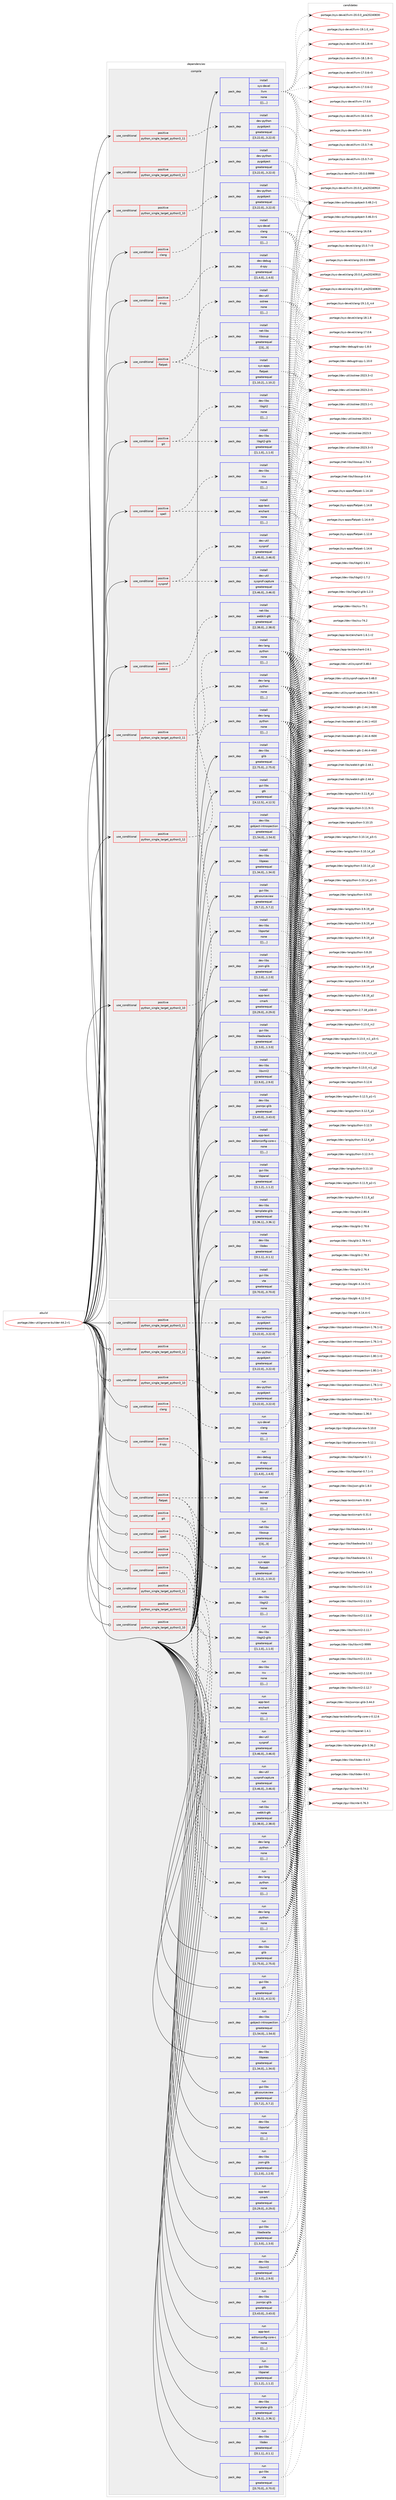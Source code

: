 digraph prolog {

# *************
# Graph options
# *************

newrank=true;
concentrate=true;
compound=true;
graph [rankdir=LR,fontname=Helvetica,fontsize=10,ranksep=1.5];#, ranksep=2.5, nodesep=0.2];
edge  [arrowhead=vee];
node  [fontname=Helvetica,fontsize=10];

# **********
# The ebuild
# **********

subgraph cluster_leftcol {
color=gray;
label=<<i>ebuild</i>>;
id [label="portage://dev-util/gnome-builder-44.2-r1", color=red, width=4, href="../dev-util/gnome-builder-44.2-r1.svg"];
}

# ****************
# The dependencies
# ****************

subgraph cluster_midcol {
color=gray;
label=<<i>dependencies</i>>;
subgraph cluster_compile {
fillcolor="#eeeeee";
style=filled;
label=<<i>compile</i>>;
subgraph cond62305 {
dependency218415 [label=<<TABLE BORDER="0" CELLBORDER="1" CELLSPACING="0" CELLPADDING="4"><TR><TD ROWSPAN="3" CELLPADDING="10">use_conditional</TD></TR><TR><TD>positive</TD></TR><TR><TD>clang</TD></TR></TABLE>>, shape=none, color=red];
subgraph pack154704 {
dependency218416 [label=<<TABLE BORDER="0" CELLBORDER="1" CELLSPACING="0" CELLPADDING="4" WIDTH="220"><TR><TD ROWSPAN="6" CELLPADDING="30">pack_dep</TD></TR><TR><TD WIDTH="110">install</TD></TR><TR><TD>sys-devel</TD></TR><TR><TD>clang</TD></TR><TR><TD>none</TD></TR><TR><TD>[[],,,,]</TD></TR></TABLE>>, shape=none, color=blue];
}
dependency218415:e -> dependency218416:w [weight=20,style="dashed",arrowhead="vee"];
}
id:e -> dependency218415:w [weight=20,style="solid",arrowhead="vee"];
subgraph cond62306 {
dependency218417 [label=<<TABLE BORDER="0" CELLBORDER="1" CELLSPACING="0" CELLPADDING="4"><TR><TD ROWSPAN="3" CELLPADDING="10">use_conditional</TD></TR><TR><TD>positive</TD></TR><TR><TD>d-spy</TD></TR></TABLE>>, shape=none, color=red];
subgraph pack154705 {
dependency218418 [label=<<TABLE BORDER="0" CELLBORDER="1" CELLSPACING="0" CELLPADDING="4" WIDTH="220"><TR><TD ROWSPAN="6" CELLPADDING="30">pack_dep</TD></TR><TR><TD WIDTH="110">install</TD></TR><TR><TD>dev-debug</TD></TR><TR><TD>d-spy</TD></TR><TR><TD>greaterequal</TD></TR><TR><TD>[[1,4,0],,,1.4.0]</TD></TR></TABLE>>, shape=none, color=blue];
}
dependency218417:e -> dependency218418:w [weight=20,style="dashed",arrowhead="vee"];
}
id:e -> dependency218417:w [weight=20,style="solid",arrowhead="vee"];
subgraph cond62307 {
dependency218419 [label=<<TABLE BORDER="0" CELLBORDER="1" CELLSPACING="0" CELLPADDING="4"><TR><TD ROWSPAN="3" CELLPADDING="10">use_conditional</TD></TR><TR><TD>positive</TD></TR><TR><TD>flatpak</TD></TR></TABLE>>, shape=none, color=red];
subgraph pack154706 {
dependency218420 [label=<<TABLE BORDER="0" CELLBORDER="1" CELLSPACING="0" CELLPADDING="4" WIDTH="220"><TR><TD ROWSPAN="6" CELLPADDING="30">pack_dep</TD></TR><TR><TD WIDTH="110">install</TD></TR><TR><TD>dev-util</TD></TR><TR><TD>ostree</TD></TR><TR><TD>none</TD></TR><TR><TD>[[],,,,]</TD></TR></TABLE>>, shape=none, color=blue];
}
dependency218419:e -> dependency218420:w [weight=20,style="dashed",arrowhead="vee"];
subgraph pack154707 {
dependency218421 [label=<<TABLE BORDER="0" CELLBORDER="1" CELLSPACING="0" CELLPADDING="4" WIDTH="220"><TR><TD ROWSPAN="6" CELLPADDING="30">pack_dep</TD></TR><TR><TD WIDTH="110">install</TD></TR><TR><TD>net-libs</TD></TR><TR><TD>libsoup</TD></TR><TR><TD>greaterequal</TD></TR><TR><TD>[[3],,,3]</TD></TR></TABLE>>, shape=none, color=blue];
}
dependency218419:e -> dependency218421:w [weight=20,style="dashed",arrowhead="vee"];
subgraph pack154708 {
dependency218422 [label=<<TABLE BORDER="0" CELLBORDER="1" CELLSPACING="0" CELLPADDING="4" WIDTH="220"><TR><TD ROWSPAN="6" CELLPADDING="30">pack_dep</TD></TR><TR><TD WIDTH="110">install</TD></TR><TR><TD>sys-apps</TD></TR><TR><TD>flatpak</TD></TR><TR><TD>greaterequal</TD></TR><TR><TD>[[1,10,2],,,1.10.2]</TD></TR></TABLE>>, shape=none, color=blue];
}
dependency218419:e -> dependency218422:w [weight=20,style="dashed",arrowhead="vee"];
}
id:e -> dependency218419:w [weight=20,style="solid",arrowhead="vee"];
subgraph cond62308 {
dependency218423 [label=<<TABLE BORDER="0" CELLBORDER="1" CELLSPACING="0" CELLPADDING="4"><TR><TD ROWSPAN="3" CELLPADDING="10">use_conditional</TD></TR><TR><TD>positive</TD></TR><TR><TD>git</TD></TR></TABLE>>, shape=none, color=red];
subgraph pack154709 {
dependency218424 [label=<<TABLE BORDER="0" CELLBORDER="1" CELLSPACING="0" CELLPADDING="4" WIDTH="220"><TR><TD ROWSPAN="6" CELLPADDING="30">pack_dep</TD></TR><TR><TD WIDTH="110">install</TD></TR><TR><TD>dev-libs</TD></TR><TR><TD>libgit2</TD></TR><TR><TD>none</TD></TR><TR><TD>[[],,,,]</TD></TR></TABLE>>, shape=none, color=blue];
}
dependency218423:e -> dependency218424:w [weight=20,style="dashed",arrowhead="vee"];
subgraph pack154710 {
dependency218425 [label=<<TABLE BORDER="0" CELLBORDER="1" CELLSPACING="0" CELLPADDING="4" WIDTH="220"><TR><TD ROWSPAN="6" CELLPADDING="30">pack_dep</TD></TR><TR><TD WIDTH="110">install</TD></TR><TR><TD>dev-libs</TD></TR><TR><TD>libgit2-glib</TD></TR><TR><TD>greaterequal</TD></TR><TR><TD>[[1,1,0],,,1.1.0]</TD></TR></TABLE>>, shape=none, color=blue];
}
dependency218423:e -> dependency218425:w [weight=20,style="dashed",arrowhead="vee"];
}
id:e -> dependency218423:w [weight=20,style="solid",arrowhead="vee"];
subgraph cond62309 {
dependency218426 [label=<<TABLE BORDER="0" CELLBORDER="1" CELLSPACING="0" CELLPADDING="4"><TR><TD ROWSPAN="3" CELLPADDING="10">use_conditional</TD></TR><TR><TD>positive</TD></TR><TR><TD>python_single_target_python3_10</TD></TR></TABLE>>, shape=none, color=red];
subgraph pack154711 {
dependency218427 [label=<<TABLE BORDER="0" CELLBORDER="1" CELLSPACING="0" CELLPADDING="4" WIDTH="220"><TR><TD ROWSPAN="6" CELLPADDING="30">pack_dep</TD></TR><TR><TD WIDTH="110">install</TD></TR><TR><TD>dev-lang</TD></TR><TR><TD>python</TD></TR><TR><TD>none</TD></TR><TR><TD>[[],,,,]</TD></TR></TABLE>>, shape=none, color=blue];
}
dependency218426:e -> dependency218427:w [weight=20,style="dashed",arrowhead="vee"];
}
id:e -> dependency218426:w [weight=20,style="solid",arrowhead="vee"];
subgraph cond62310 {
dependency218428 [label=<<TABLE BORDER="0" CELLBORDER="1" CELLSPACING="0" CELLPADDING="4"><TR><TD ROWSPAN="3" CELLPADDING="10">use_conditional</TD></TR><TR><TD>positive</TD></TR><TR><TD>python_single_target_python3_10</TD></TR></TABLE>>, shape=none, color=red];
subgraph pack154712 {
dependency218429 [label=<<TABLE BORDER="0" CELLBORDER="1" CELLSPACING="0" CELLPADDING="4" WIDTH="220"><TR><TD ROWSPAN="6" CELLPADDING="30">pack_dep</TD></TR><TR><TD WIDTH="110">install</TD></TR><TR><TD>dev-python</TD></TR><TR><TD>pygobject</TD></TR><TR><TD>greaterequal</TD></TR><TR><TD>[[3,22,0],,,3.22.0]</TD></TR></TABLE>>, shape=none, color=blue];
}
dependency218428:e -> dependency218429:w [weight=20,style="dashed",arrowhead="vee"];
}
id:e -> dependency218428:w [weight=20,style="solid",arrowhead="vee"];
subgraph cond62311 {
dependency218430 [label=<<TABLE BORDER="0" CELLBORDER="1" CELLSPACING="0" CELLPADDING="4"><TR><TD ROWSPAN="3" CELLPADDING="10">use_conditional</TD></TR><TR><TD>positive</TD></TR><TR><TD>python_single_target_python3_11</TD></TR></TABLE>>, shape=none, color=red];
subgraph pack154713 {
dependency218431 [label=<<TABLE BORDER="0" CELLBORDER="1" CELLSPACING="0" CELLPADDING="4" WIDTH="220"><TR><TD ROWSPAN="6" CELLPADDING="30">pack_dep</TD></TR><TR><TD WIDTH="110">install</TD></TR><TR><TD>dev-lang</TD></TR><TR><TD>python</TD></TR><TR><TD>none</TD></TR><TR><TD>[[],,,,]</TD></TR></TABLE>>, shape=none, color=blue];
}
dependency218430:e -> dependency218431:w [weight=20,style="dashed",arrowhead="vee"];
}
id:e -> dependency218430:w [weight=20,style="solid",arrowhead="vee"];
subgraph cond62312 {
dependency218432 [label=<<TABLE BORDER="0" CELLBORDER="1" CELLSPACING="0" CELLPADDING="4"><TR><TD ROWSPAN="3" CELLPADDING="10">use_conditional</TD></TR><TR><TD>positive</TD></TR><TR><TD>python_single_target_python3_11</TD></TR></TABLE>>, shape=none, color=red];
subgraph pack154714 {
dependency218433 [label=<<TABLE BORDER="0" CELLBORDER="1" CELLSPACING="0" CELLPADDING="4" WIDTH="220"><TR><TD ROWSPAN="6" CELLPADDING="30">pack_dep</TD></TR><TR><TD WIDTH="110">install</TD></TR><TR><TD>dev-python</TD></TR><TR><TD>pygobject</TD></TR><TR><TD>greaterequal</TD></TR><TR><TD>[[3,22,0],,,3.22.0]</TD></TR></TABLE>>, shape=none, color=blue];
}
dependency218432:e -> dependency218433:w [weight=20,style="dashed",arrowhead="vee"];
}
id:e -> dependency218432:w [weight=20,style="solid",arrowhead="vee"];
subgraph cond62313 {
dependency218434 [label=<<TABLE BORDER="0" CELLBORDER="1" CELLSPACING="0" CELLPADDING="4"><TR><TD ROWSPAN="3" CELLPADDING="10">use_conditional</TD></TR><TR><TD>positive</TD></TR><TR><TD>python_single_target_python3_12</TD></TR></TABLE>>, shape=none, color=red];
subgraph pack154715 {
dependency218435 [label=<<TABLE BORDER="0" CELLBORDER="1" CELLSPACING="0" CELLPADDING="4" WIDTH="220"><TR><TD ROWSPAN="6" CELLPADDING="30">pack_dep</TD></TR><TR><TD WIDTH="110">install</TD></TR><TR><TD>dev-lang</TD></TR><TR><TD>python</TD></TR><TR><TD>none</TD></TR><TR><TD>[[],,,,]</TD></TR></TABLE>>, shape=none, color=blue];
}
dependency218434:e -> dependency218435:w [weight=20,style="dashed",arrowhead="vee"];
}
id:e -> dependency218434:w [weight=20,style="solid",arrowhead="vee"];
subgraph cond62314 {
dependency218436 [label=<<TABLE BORDER="0" CELLBORDER="1" CELLSPACING="0" CELLPADDING="4"><TR><TD ROWSPAN="3" CELLPADDING="10">use_conditional</TD></TR><TR><TD>positive</TD></TR><TR><TD>python_single_target_python3_12</TD></TR></TABLE>>, shape=none, color=red];
subgraph pack154716 {
dependency218437 [label=<<TABLE BORDER="0" CELLBORDER="1" CELLSPACING="0" CELLPADDING="4" WIDTH="220"><TR><TD ROWSPAN="6" CELLPADDING="30">pack_dep</TD></TR><TR><TD WIDTH="110">install</TD></TR><TR><TD>dev-python</TD></TR><TR><TD>pygobject</TD></TR><TR><TD>greaterequal</TD></TR><TR><TD>[[3,22,0],,,3.22.0]</TD></TR></TABLE>>, shape=none, color=blue];
}
dependency218436:e -> dependency218437:w [weight=20,style="dashed",arrowhead="vee"];
}
id:e -> dependency218436:w [weight=20,style="solid",arrowhead="vee"];
subgraph cond62315 {
dependency218438 [label=<<TABLE BORDER="0" CELLBORDER="1" CELLSPACING="0" CELLPADDING="4"><TR><TD ROWSPAN="3" CELLPADDING="10">use_conditional</TD></TR><TR><TD>positive</TD></TR><TR><TD>spell</TD></TR></TABLE>>, shape=none, color=red];
subgraph pack154717 {
dependency218439 [label=<<TABLE BORDER="0" CELLBORDER="1" CELLSPACING="0" CELLPADDING="4" WIDTH="220"><TR><TD ROWSPAN="6" CELLPADDING="30">pack_dep</TD></TR><TR><TD WIDTH="110">install</TD></TR><TR><TD>app-text</TD></TR><TR><TD>enchant</TD></TR><TR><TD>none</TD></TR><TR><TD>[[],,,,]</TD></TR></TABLE>>, shape=none, color=blue];
}
dependency218438:e -> dependency218439:w [weight=20,style="dashed",arrowhead="vee"];
subgraph pack154718 {
dependency218440 [label=<<TABLE BORDER="0" CELLBORDER="1" CELLSPACING="0" CELLPADDING="4" WIDTH="220"><TR><TD ROWSPAN="6" CELLPADDING="30">pack_dep</TD></TR><TR><TD WIDTH="110">install</TD></TR><TR><TD>dev-libs</TD></TR><TR><TD>icu</TD></TR><TR><TD>none</TD></TR><TR><TD>[[],,,,]</TD></TR></TABLE>>, shape=none, color=blue];
}
dependency218438:e -> dependency218440:w [weight=20,style="dashed",arrowhead="vee"];
}
id:e -> dependency218438:w [weight=20,style="solid",arrowhead="vee"];
subgraph cond62316 {
dependency218441 [label=<<TABLE BORDER="0" CELLBORDER="1" CELLSPACING="0" CELLPADDING="4"><TR><TD ROWSPAN="3" CELLPADDING="10">use_conditional</TD></TR><TR><TD>positive</TD></TR><TR><TD>sysprof</TD></TR></TABLE>>, shape=none, color=red];
subgraph pack154719 {
dependency218442 [label=<<TABLE BORDER="0" CELLBORDER="1" CELLSPACING="0" CELLPADDING="4" WIDTH="220"><TR><TD ROWSPAN="6" CELLPADDING="30">pack_dep</TD></TR><TR><TD WIDTH="110">install</TD></TR><TR><TD>dev-util</TD></TR><TR><TD>sysprof-capture</TD></TR><TR><TD>greaterequal</TD></TR><TR><TD>[[3,46,0],,,3.46.0]</TD></TR></TABLE>>, shape=none, color=blue];
}
dependency218441:e -> dependency218442:w [weight=20,style="dashed",arrowhead="vee"];
subgraph pack154720 {
dependency218443 [label=<<TABLE BORDER="0" CELLBORDER="1" CELLSPACING="0" CELLPADDING="4" WIDTH="220"><TR><TD ROWSPAN="6" CELLPADDING="30">pack_dep</TD></TR><TR><TD WIDTH="110">install</TD></TR><TR><TD>dev-util</TD></TR><TR><TD>sysprof</TD></TR><TR><TD>greaterequal</TD></TR><TR><TD>[[3,46,0],,,3.46.0]</TD></TR></TABLE>>, shape=none, color=blue];
}
dependency218441:e -> dependency218443:w [weight=20,style="dashed",arrowhead="vee"];
}
id:e -> dependency218441:w [weight=20,style="solid",arrowhead="vee"];
subgraph cond62317 {
dependency218444 [label=<<TABLE BORDER="0" CELLBORDER="1" CELLSPACING="0" CELLPADDING="4"><TR><TD ROWSPAN="3" CELLPADDING="10">use_conditional</TD></TR><TR><TD>positive</TD></TR><TR><TD>webkit</TD></TR></TABLE>>, shape=none, color=red];
subgraph pack154721 {
dependency218445 [label=<<TABLE BORDER="0" CELLBORDER="1" CELLSPACING="0" CELLPADDING="4" WIDTH="220"><TR><TD ROWSPAN="6" CELLPADDING="30">pack_dep</TD></TR><TR><TD WIDTH="110">install</TD></TR><TR><TD>net-libs</TD></TR><TR><TD>webkit-gtk</TD></TR><TR><TD>greaterequal</TD></TR><TR><TD>[[2,38,0],,,2.38.0]</TD></TR></TABLE>>, shape=none, color=blue];
}
dependency218444:e -> dependency218445:w [weight=20,style="dashed",arrowhead="vee"];
}
id:e -> dependency218444:w [weight=20,style="solid",arrowhead="vee"];
subgraph pack154722 {
dependency218446 [label=<<TABLE BORDER="0" CELLBORDER="1" CELLSPACING="0" CELLPADDING="4" WIDTH="220"><TR><TD ROWSPAN="6" CELLPADDING="30">pack_dep</TD></TR><TR><TD WIDTH="110">install</TD></TR><TR><TD>app-text</TD></TR><TR><TD>cmark</TD></TR><TR><TD>greaterequal</TD></TR><TR><TD>[[0,29,0],,,0.29.0]</TD></TR></TABLE>>, shape=none, color=blue];
}
id:e -> dependency218446:w [weight=20,style="solid",arrowhead="vee"];
subgraph pack154723 {
dependency218447 [label=<<TABLE BORDER="0" CELLBORDER="1" CELLSPACING="0" CELLPADDING="4" WIDTH="220"><TR><TD ROWSPAN="6" CELLPADDING="30">pack_dep</TD></TR><TR><TD WIDTH="110">install</TD></TR><TR><TD>app-text</TD></TR><TR><TD>editorconfig-core-c</TD></TR><TR><TD>none</TD></TR><TR><TD>[[],,,,]</TD></TR></TABLE>>, shape=none, color=blue];
}
id:e -> dependency218447:w [weight=20,style="solid",arrowhead="vee"];
subgraph pack154724 {
dependency218448 [label=<<TABLE BORDER="0" CELLBORDER="1" CELLSPACING="0" CELLPADDING="4" WIDTH="220"><TR><TD ROWSPAN="6" CELLPADDING="30">pack_dep</TD></TR><TR><TD WIDTH="110">install</TD></TR><TR><TD>dev-libs</TD></TR><TR><TD>glib</TD></TR><TR><TD>greaterequal</TD></TR><TR><TD>[[2,75,0],,,2.75.0]</TD></TR></TABLE>>, shape=none, color=blue];
}
id:e -> dependency218448:w [weight=20,style="solid",arrowhead="vee"];
subgraph pack154725 {
dependency218449 [label=<<TABLE BORDER="0" CELLBORDER="1" CELLSPACING="0" CELLPADDING="4" WIDTH="220"><TR><TD ROWSPAN="6" CELLPADDING="30">pack_dep</TD></TR><TR><TD WIDTH="110">install</TD></TR><TR><TD>dev-libs</TD></TR><TR><TD>gobject-introspection</TD></TR><TR><TD>greaterequal</TD></TR><TR><TD>[[1,54,0],,,1.54.0]</TD></TR></TABLE>>, shape=none, color=blue];
}
id:e -> dependency218449:w [weight=20,style="solid",arrowhead="vee"];
subgraph pack154726 {
dependency218450 [label=<<TABLE BORDER="0" CELLBORDER="1" CELLSPACING="0" CELLPADDING="4" WIDTH="220"><TR><TD ROWSPAN="6" CELLPADDING="30">pack_dep</TD></TR><TR><TD WIDTH="110">install</TD></TR><TR><TD>dev-libs</TD></TR><TR><TD>json-glib</TD></TR><TR><TD>greaterequal</TD></TR><TR><TD>[[1,2,0],,,1.2.0]</TD></TR></TABLE>>, shape=none, color=blue];
}
id:e -> dependency218450:w [weight=20,style="solid",arrowhead="vee"];
subgraph pack154727 {
dependency218451 [label=<<TABLE BORDER="0" CELLBORDER="1" CELLSPACING="0" CELLPADDING="4" WIDTH="220"><TR><TD ROWSPAN="6" CELLPADDING="30">pack_dep</TD></TR><TR><TD WIDTH="110">install</TD></TR><TR><TD>dev-libs</TD></TR><TR><TD>jsonrpc-glib</TD></TR><TR><TD>greaterequal</TD></TR><TR><TD>[[3,43,0],,,3.43.0]</TD></TR></TABLE>>, shape=none, color=blue];
}
id:e -> dependency218451:w [weight=20,style="solid",arrowhead="vee"];
subgraph pack154728 {
dependency218452 [label=<<TABLE BORDER="0" CELLBORDER="1" CELLSPACING="0" CELLPADDING="4" WIDTH="220"><TR><TD ROWSPAN="6" CELLPADDING="30">pack_dep</TD></TR><TR><TD WIDTH="110">install</TD></TR><TR><TD>dev-libs</TD></TR><TR><TD>libdex</TD></TR><TR><TD>greaterequal</TD></TR><TR><TD>[[0,1,1],,,0.1.1]</TD></TR></TABLE>>, shape=none, color=blue];
}
id:e -> dependency218452:w [weight=20,style="solid",arrowhead="vee"];
subgraph pack154729 {
dependency218453 [label=<<TABLE BORDER="0" CELLBORDER="1" CELLSPACING="0" CELLPADDING="4" WIDTH="220"><TR><TD ROWSPAN="6" CELLPADDING="30">pack_dep</TD></TR><TR><TD WIDTH="110">install</TD></TR><TR><TD>dev-libs</TD></TR><TR><TD>libpeas</TD></TR><TR><TD>greaterequal</TD></TR><TR><TD>[[1,34,0],,,1.34.0]</TD></TR></TABLE>>, shape=none, color=blue];
}
id:e -> dependency218453:w [weight=20,style="solid",arrowhead="vee"];
subgraph pack154730 {
dependency218454 [label=<<TABLE BORDER="0" CELLBORDER="1" CELLSPACING="0" CELLPADDING="4" WIDTH="220"><TR><TD ROWSPAN="6" CELLPADDING="30">pack_dep</TD></TR><TR><TD WIDTH="110">install</TD></TR><TR><TD>dev-libs</TD></TR><TR><TD>libportal</TD></TR><TR><TD>none</TD></TR><TR><TD>[[],,,,]</TD></TR></TABLE>>, shape=none, color=blue];
}
id:e -> dependency218454:w [weight=20,style="solid",arrowhead="vee"];
subgraph pack154731 {
dependency218455 [label=<<TABLE BORDER="0" CELLBORDER="1" CELLSPACING="0" CELLPADDING="4" WIDTH="220"><TR><TD ROWSPAN="6" CELLPADDING="30">pack_dep</TD></TR><TR><TD WIDTH="110">install</TD></TR><TR><TD>dev-libs</TD></TR><TR><TD>libxml2</TD></TR><TR><TD>greaterequal</TD></TR><TR><TD>[[2,9,0],,,2.9.0]</TD></TR></TABLE>>, shape=none, color=blue];
}
id:e -> dependency218455:w [weight=20,style="solid",arrowhead="vee"];
subgraph pack154732 {
dependency218456 [label=<<TABLE BORDER="0" CELLBORDER="1" CELLSPACING="0" CELLPADDING="4" WIDTH="220"><TR><TD ROWSPAN="6" CELLPADDING="30">pack_dep</TD></TR><TR><TD WIDTH="110">install</TD></TR><TR><TD>dev-libs</TD></TR><TR><TD>template-glib</TD></TR><TR><TD>greaterequal</TD></TR><TR><TD>[[3,36,1],,,3.36.1]</TD></TR></TABLE>>, shape=none, color=blue];
}
id:e -> dependency218456:w [weight=20,style="solid",arrowhead="vee"];
subgraph pack154733 {
dependency218457 [label=<<TABLE BORDER="0" CELLBORDER="1" CELLSPACING="0" CELLPADDING="4" WIDTH="220"><TR><TD ROWSPAN="6" CELLPADDING="30">pack_dep</TD></TR><TR><TD WIDTH="110">install</TD></TR><TR><TD>gui-libs</TD></TR><TR><TD>gtk</TD></TR><TR><TD>greaterequal</TD></TR><TR><TD>[[4,12,5],,,4.12.5]</TD></TR></TABLE>>, shape=none, color=blue];
}
id:e -> dependency218457:w [weight=20,style="solid",arrowhead="vee"];
subgraph pack154734 {
dependency218458 [label=<<TABLE BORDER="0" CELLBORDER="1" CELLSPACING="0" CELLPADDING="4" WIDTH="220"><TR><TD ROWSPAN="6" CELLPADDING="30">pack_dep</TD></TR><TR><TD WIDTH="110">install</TD></TR><TR><TD>gui-libs</TD></TR><TR><TD>gtksourceview</TD></TR><TR><TD>greaterequal</TD></TR><TR><TD>[[5,7,2],,,5.7.2]</TD></TR></TABLE>>, shape=none, color=blue];
}
id:e -> dependency218458:w [weight=20,style="solid",arrowhead="vee"];
subgraph pack154735 {
dependency218459 [label=<<TABLE BORDER="0" CELLBORDER="1" CELLSPACING="0" CELLPADDING="4" WIDTH="220"><TR><TD ROWSPAN="6" CELLPADDING="30">pack_dep</TD></TR><TR><TD WIDTH="110">install</TD></TR><TR><TD>gui-libs</TD></TR><TR><TD>libadwaita</TD></TR><TR><TD>greaterequal</TD></TR><TR><TD>[[1,3,0],,,1.3.0]</TD></TR></TABLE>>, shape=none, color=blue];
}
id:e -> dependency218459:w [weight=20,style="solid",arrowhead="vee"];
subgraph pack154736 {
dependency218460 [label=<<TABLE BORDER="0" CELLBORDER="1" CELLSPACING="0" CELLPADDING="4" WIDTH="220"><TR><TD ROWSPAN="6" CELLPADDING="30">pack_dep</TD></TR><TR><TD WIDTH="110">install</TD></TR><TR><TD>gui-libs</TD></TR><TR><TD>libpanel</TD></TR><TR><TD>greaterequal</TD></TR><TR><TD>[[1,1,2],,,1.1.2]</TD></TR></TABLE>>, shape=none, color=blue];
}
id:e -> dependency218460:w [weight=20,style="solid",arrowhead="vee"];
subgraph pack154737 {
dependency218461 [label=<<TABLE BORDER="0" CELLBORDER="1" CELLSPACING="0" CELLPADDING="4" WIDTH="220"><TR><TD ROWSPAN="6" CELLPADDING="30">pack_dep</TD></TR><TR><TD WIDTH="110">install</TD></TR><TR><TD>gui-libs</TD></TR><TR><TD>vte</TD></TR><TR><TD>greaterequal</TD></TR><TR><TD>[[0,70,0],,,0.70.0]</TD></TR></TABLE>>, shape=none, color=blue];
}
id:e -> dependency218461:w [weight=20,style="solid",arrowhead="vee"];
subgraph pack154738 {
dependency218462 [label=<<TABLE BORDER="0" CELLBORDER="1" CELLSPACING="0" CELLPADDING="4" WIDTH="220"><TR><TD ROWSPAN="6" CELLPADDING="30">pack_dep</TD></TR><TR><TD WIDTH="110">install</TD></TR><TR><TD>sys-devel</TD></TR><TR><TD>llvm</TD></TR><TR><TD>none</TD></TR><TR><TD>[[],,,,]</TD></TR></TABLE>>, shape=none, color=blue];
}
id:e -> dependency218462:w [weight=20,style="solid",arrowhead="vee"];
}
subgraph cluster_compileandrun {
fillcolor="#eeeeee";
style=filled;
label=<<i>compile and run</i>>;
}
subgraph cluster_run {
fillcolor="#eeeeee";
style=filled;
label=<<i>run</i>>;
subgraph cond62318 {
dependency218463 [label=<<TABLE BORDER="0" CELLBORDER="1" CELLSPACING="0" CELLPADDING="4"><TR><TD ROWSPAN="3" CELLPADDING="10">use_conditional</TD></TR><TR><TD>positive</TD></TR><TR><TD>clang</TD></TR></TABLE>>, shape=none, color=red];
subgraph pack154739 {
dependency218464 [label=<<TABLE BORDER="0" CELLBORDER="1" CELLSPACING="0" CELLPADDING="4" WIDTH="220"><TR><TD ROWSPAN="6" CELLPADDING="30">pack_dep</TD></TR><TR><TD WIDTH="110">run</TD></TR><TR><TD>sys-devel</TD></TR><TR><TD>clang</TD></TR><TR><TD>none</TD></TR><TR><TD>[[],,,,]</TD></TR></TABLE>>, shape=none, color=blue];
}
dependency218463:e -> dependency218464:w [weight=20,style="dashed",arrowhead="vee"];
}
id:e -> dependency218463:w [weight=20,style="solid",arrowhead="odot"];
subgraph cond62319 {
dependency218465 [label=<<TABLE BORDER="0" CELLBORDER="1" CELLSPACING="0" CELLPADDING="4"><TR><TD ROWSPAN="3" CELLPADDING="10">use_conditional</TD></TR><TR><TD>positive</TD></TR><TR><TD>d-spy</TD></TR></TABLE>>, shape=none, color=red];
subgraph pack154740 {
dependency218466 [label=<<TABLE BORDER="0" CELLBORDER="1" CELLSPACING="0" CELLPADDING="4" WIDTH="220"><TR><TD ROWSPAN="6" CELLPADDING="30">pack_dep</TD></TR><TR><TD WIDTH="110">run</TD></TR><TR><TD>dev-debug</TD></TR><TR><TD>d-spy</TD></TR><TR><TD>greaterequal</TD></TR><TR><TD>[[1,4,0],,,1.4.0]</TD></TR></TABLE>>, shape=none, color=blue];
}
dependency218465:e -> dependency218466:w [weight=20,style="dashed",arrowhead="vee"];
}
id:e -> dependency218465:w [weight=20,style="solid",arrowhead="odot"];
subgraph cond62320 {
dependency218467 [label=<<TABLE BORDER="0" CELLBORDER="1" CELLSPACING="0" CELLPADDING="4"><TR><TD ROWSPAN="3" CELLPADDING="10">use_conditional</TD></TR><TR><TD>positive</TD></TR><TR><TD>flatpak</TD></TR></TABLE>>, shape=none, color=red];
subgraph pack154741 {
dependency218468 [label=<<TABLE BORDER="0" CELLBORDER="1" CELLSPACING="0" CELLPADDING="4" WIDTH="220"><TR><TD ROWSPAN="6" CELLPADDING="30">pack_dep</TD></TR><TR><TD WIDTH="110">run</TD></TR><TR><TD>dev-util</TD></TR><TR><TD>ostree</TD></TR><TR><TD>none</TD></TR><TR><TD>[[],,,,]</TD></TR></TABLE>>, shape=none, color=blue];
}
dependency218467:e -> dependency218468:w [weight=20,style="dashed",arrowhead="vee"];
subgraph pack154742 {
dependency218469 [label=<<TABLE BORDER="0" CELLBORDER="1" CELLSPACING="0" CELLPADDING="4" WIDTH="220"><TR><TD ROWSPAN="6" CELLPADDING="30">pack_dep</TD></TR><TR><TD WIDTH="110">run</TD></TR><TR><TD>net-libs</TD></TR><TR><TD>libsoup</TD></TR><TR><TD>greaterequal</TD></TR><TR><TD>[[3],,,3]</TD></TR></TABLE>>, shape=none, color=blue];
}
dependency218467:e -> dependency218469:w [weight=20,style="dashed",arrowhead="vee"];
subgraph pack154743 {
dependency218470 [label=<<TABLE BORDER="0" CELLBORDER="1" CELLSPACING="0" CELLPADDING="4" WIDTH="220"><TR><TD ROWSPAN="6" CELLPADDING="30">pack_dep</TD></TR><TR><TD WIDTH="110">run</TD></TR><TR><TD>sys-apps</TD></TR><TR><TD>flatpak</TD></TR><TR><TD>greaterequal</TD></TR><TR><TD>[[1,10,2],,,1.10.2]</TD></TR></TABLE>>, shape=none, color=blue];
}
dependency218467:e -> dependency218470:w [weight=20,style="dashed",arrowhead="vee"];
}
id:e -> dependency218467:w [weight=20,style="solid",arrowhead="odot"];
subgraph cond62321 {
dependency218471 [label=<<TABLE BORDER="0" CELLBORDER="1" CELLSPACING="0" CELLPADDING="4"><TR><TD ROWSPAN="3" CELLPADDING="10">use_conditional</TD></TR><TR><TD>positive</TD></TR><TR><TD>git</TD></TR></TABLE>>, shape=none, color=red];
subgraph pack154744 {
dependency218472 [label=<<TABLE BORDER="0" CELLBORDER="1" CELLSPACING="0" CELLPADDING="4" WIDTH="220"><TR><TD ROWSPAN="6" CELLPADDING="30">pack_dep</TD></TR><TR><TD WIDTH="110">run</TD></TR><TR><TD>dev-libs</TD></TR><TR><TD>libgit2</TD></TR><TR><TD>none</TD></TR><TR><TD>[[],,,,]</TD></TR></TABLE>>, shape=none, color=blue];
}
dependency218471:e -> dependency218472:w [weight=20,style="dashed",arrowhead="vee"];
subgraph pack154745 {
dependency218473 [label=<<TABLE BORDER="0" CELLBORDER="1" CELLSPACING="0" CELLPADDING="4" WIDTH="220"><TR><TD ROWSPAN="6" CELLPADDING="30">pack_dep</TD></TR><TR><TD WIDTH="110">run</TD></TR><TR><TD>dev-libs</TD></TR><TR><TD>libgit2-glib</TD></TR><TR><TD>greaterequal</TD></TR><TR><TD>[[1,1,0],,,1.1.0]</TD></TR></TABLE>>, shape=none, color=blue];
}
dependency218471:e -> dependency218473:w [weight=20,style="dashed",arrowhead="vee"];
}
id:e -> dependency218471:w [weight=20,style="solid",arrowhead="odot"];
subgraph cond62322 {
dependency218474 [label=<<TABLE BORDER="0" CELLBORDER="1" CELLSPACING="0" CELLPADDING="4"><TR><TD ROWSPAN="3" CELLPADDING="10">use_conditional</TD></TR><TR><TD>positive</TD></TR><TR><TD>python_single_target_python3_10</TD></TR></TABLE>>, shape=none, color=red];
subgraph pack154746 {
dependency218475 [label=<<TABLE BORDER="0" CELLBORDER="1" CELLSPACING="0" CELLPADDING="4" WIDTH="220"><TR><TD ROWSPAN="6" CELLPADDING="30">pack_dep</TD></TR><TR><TD WIDTH="110">run</TD></TR><TR><TD>dev-lang</TD></TR><TR><TD>python</TD></TR><TR><TD>none</TD></TR><TR><TD>[[],,,,]</TD></TR></TABLE>>, shape=none, color=blue];
}
dependency218474:e -> dependency218475:w [weight=20,style="dashed",arrowhead="vee"];
}
id:e -> dependency218474:w [weight=20,style="solid",arrowhead="odot"];
subgraph cond62323 {
dependency218476 [label=<<TABLE BORDER="0" CELLBORDER="1" CELLSPACING="0" CELLPADDING="4"><TR><TD ROWSPAN="3" CELLPADDING="10">use_conditional</TD></TR><TR><TD>positive</TD></TR><TR><TD>python_single_target_python3_10</TD></TR></TABLE>>, shape=none, color=red];
subgraph pack154747 {
dependency218477 [label=<<TABLE BORDER="0" CELLBORDER="1" CELLSPACING="0" CELLPADDING="4" WIDTH="220"><TR><TD ROWSPAN="6" CELLPADDING="30">pack_dep</TD></TR><TR><TD WIDTH="110">run</TD></TR><TR><TD>dev-python</TD></TR><TR><TD>pygobject</TD></TR><TR><TD>greaterequal</TD></TR><TR><TD>[[3,22,0],,,3.22.0]</TD></TR></TABLE>>, shape=none, color=blue];
}
dependency218476:e -> dependency218477:w [weight=20,style="dashed",arrowhead="vee"];
}
id:e -> dependency218476:w [weight=20,style="solid",arrowhead="odot"];
subgraph cond62324 {
dependency218478 [label=<<TABLE BORDER="0" CELLBORDER="1" CELLSPACING="0" CELLPADDING="4"><TR><TD ROWSPAN="3" CELLPADDING="10">use_conditional</TD></TR><TR><TD>positive</TD></TR><TR><TD>python_single_target_python3_11</TD></TR></TABLE>>, shape=none, color=red];
subgraph pack154748 {
dependency218479 [label=<<TABLE BORDER="0" CELLBORDER="1" CELLSPACING="0" CELLPADDING="4" WIDTH="220"><TR><TD ROWSPAN="6" CELLPADDING="30">pack_dep</TD></TR><TR><TD WIDTH="110">run</TD></TR><TR><TD>dev-lang</TD></TR><TR><TD>python</TD></TR><TR><TD>none</TD></TR><TR><TD>[[],,,,]</TD></TR></TABLE>>, shape=none, color=blue];
}
dependency218478:e -> dependency218479:w [weight=20,style="dashed",arrowhead="vee"];
}
id:e -> dependency218478:w [weight=20,style="solid",arrowhead="odot"];
subgraph cond62325 {
dependency218480 [label=<<TABLE BORDER="0" CELLBORDER="1" CELLSPACING="0" CELLPADDING="4"><TR><TD ROWSPAN="3" CELLPADDING="10">use_conditional</TD></TR><TR><TD>positive</TD></TR><TR><TD>python_single_target_python3_11</TD></TR></TABLE>>, shape=none, color=red];
subgraph pack154749 {
dependency218481 [label=<<TABLE BORDER="0" CELLBORDER="1" CELLSPACING="0" CELLPADDING="4" WIDTH="220"><TR><TD ROWSPAN="6" CELLPADDING="30">pack_dep</TD></TR><TR><TD WIDTH="110">run</TD></TR><TR><TD>dev-python</TD></TR><TR><TD>pygobject</TD></TR><TR><TD>greaterequal</TD></TR><TR><TD>[[3,22,0],,,3.22.0]</TD></TR></TABLE>>, shape=none, color=blue];
}
dependency218480:e -> dependency218481:w [weight=20,style="dashed",arrowhead="vee"];
}
id:e -> dependency218480:w [weight=20,style="solid",arrowhead="odot"];
subgraph cond62326 {
dependency218482 [label=<<TABLE BORDER="0" CELLBORDER="1" CELLSPACING="0" CELLPADDING="4"><TR><TD ROWSPAN="3" CELLPADDING="10">use_conditional</TD></TR><TR><TD>positive</TD></TR><TR><TD>python_single_target_python3_12</TD></TR></TABLE>>, shape=none, color=red];
subgraph pack154750 {
dependency218483 [label=<<TABLE BORDER="0" CELLBORDER="1" CELLSPACING="0" CELLPADDING="4" WIDTH="220"><TR><TD ROWSPAN="6" CELLPADDING="30">pack_dep</TD></TR><TR><TD WIDTH="110">run</TD></TR><TR><TD>dev-lang</TD></TR><TR><TD>python</TD></TR><TR><TD>none</TD></TR><TR><TD>[[],,,,]</TD></TR></TABLE>>, shape=none, color=blue];
}
dependency218482:e -> dependency218483:w [weight=20,style="dashed",arrowhead="vee"];
}
id:e -> dependency218482:w [weight=20,style="solid",arrowhead="odot"];
subgraph cond62327 {
dependency218484 [label=<<TABLE BORDER="0" CELLBORDER="1" CELLSPACING="0" CELLPADDING="4"><TR><TD ROWSPAN="3" CELLPADDING="10">use_conditional</TD></TR><TR><TD>positive</TD></TR><TR><TD>python_single_target_python3_12</TD></TR></TABLE>>, shape=none, color=red];
subgraph pack154751 {
dependency218485 [label=<<TABLE BORDER="0" CELLBORDER="1" CELLSPACING="0" CELLPADDING="4" WIDTH="220"><TR><TD ROWSPAN="6" CELLPADDING="30">pack_dep</TD></TR><TR><TD WIDTH="110">run</TD></TR><TR><TD>dev-python</TD></TR><TR><TD>pygobject</TD></TR><TR><TD>greaterequal</TD></TR><TR><TD>[[3,22,0],,,3.22.0]</TD></TR></TABLE>>, shape=none, color=blue];
}
dependency218484:e -> dependency218485:w [weight=20,style="dashed",arrowhead="vee"];
}
id:e -> dependency218484:w [weight=20,style="solid",arrowhead="odot"];
subgraph cond62328 {
dependency218486 [label=<<TABLE BORDER="0" CELLBORDER="1" CELLSPACING="0" CELLPADDING="4"><TR><TD ROWSPAN="3" CELLPADDING="10">use_conditional</TD></TR><TR><TD>positive</TD></TR><TR><TD>spell</TD></TR></TABLE>>, shape=none, color=red];
subgraph pack154752 {
dependency218487 [label=<<TABLE BORDER="0" CELLBORDER="1" CELLSPACING="0" CELLPADDING="4" WIDTH="220"><TR><TD ROWSPAN="6" CELLPADDING="30">pack_dep</TD></TR><TR><TD WIDTH="110">run</TD></TR><TR><TD>app-text</TD></TR><TR><TD>enchant</TD></TR><TR><TD>none</TD></TR><TR><TD>[[],,,,]</TD></TR></TABLE>>, shape=none, color=blue];
}
dependency218486:e -> dependency218487:w [weight=20,style="dashed",arrowhead="vee"];
subgraph pack154753 {
dependency218488 [label=<<TABLE BORDER="0" CELLBORDER="1" CELLSPACING="0" CELLPADDING="4" WIDTH="220"><TR><TD ROWSPAN="6" CELLPADDING="30">pack_dep</TD></TR><TR><TD WIDTH="110">run</TD></TR><TR><TD>dev-libs</TD></TR><TR><TD>icu</TD></TR><TR><TD>none</TD></TR><TR><TD>[[],,,,]</TD></TR></TABLE>>, shape=none, color=blue];
}
dependency218486:e -> dependency218488:w [weight=20,style="dashed",arrowhead="vee"];
}
id:e -> dependency218486:w [weight=20,style="solid",arrowhead="odot"];
subgraph cond62329 {
dependency218489 [label=<<TABLE BORDER="0" CELLBORDER="1" CELLSPACING="0" CELLPADDING="4"><TR><TD ROWSPAN="3" CELLPADDING="10">use_conditional</TD></TR><TR><TD>positive</TD></TR><TR><TD>sysprof</TD></TR></TABLE>>, shape=none, color=red];
subgraph pack154754 {
dependency218490 [label=<<TABLE BORDER="0" CELLBORDER="1" CELLSPACING="0" CELLPADDING="4" WIDTH="220"><TR><TD ROWSPAN="6" CELLPADDING="30">pack_dep</TD></TR><TR><TD WIDTH="110">run</TD></TR><TR><TD>dev-util</TD></TR><TR><TD>sysprof-capture</TD></TR><TR><TD>greaterequal</TD></TR><TR><TD>[[3,46,0],,,3.46.0]</TD></TR></TABLE>>, shape=none, color=blue];
}
dependency218489:e -> dependency218490:w [weight=20,style="dashed",arrowhead="vee"];
subgraph pack154755 {
dependency218491 [label=<<TABLE BORDER="0" CELLBORDER="1" CELLSPACING="0" CELLPADDING="4" WIDTH="220"><TR><TD ROWSPAN="6" CELLPADDING="30">pack_dep</TD></TR><TR><TD WIDTH="110">run</TD></TR><TR><TD>dev-util</TD></TR><TR><TD>sysprof</TD></TR><TR><TD>greaterequal</TD></TR><TR><TD>[[3,46,0],,,3.46.0]</TD></TR></TABLE>>, shape=none, color=blue];
}
dependency218489:e -> dependency218491:w [weight=20,style="dashed",arrowhead="vee"];
}
id:e -> dependency218489:w [weight=20,style="solid",arrowhead="odot"];
subgraph cond62330 {
dependency218492 [label=<<TABLE BORDER="0" CELLBORDER="1" CELLSPACING="0" CELLPADDING="4"><TR><TD ROWSPAN="3" CELLPADDING="10">use_conditional</TD></TR><TR><TD>positive</TD></TR><TR><TD>webkit</TD></TR></TABLE>>, shape=none, color=red];
subgraph pack154756 {
dependency218493 [label=<<TABLE BORDER="0" CELLBORDER="1" CELLSPACING="0" CELLPADDING="4" WIDTH="220"><TR><TD ROWSPAN="6" CELLPADDING="30">pack_dep</TD></TR><TR><TD WIDTH="110">run</TD></TR><TR><TD>net-libs</TD></TR><TR><TD>webkit-gtk</TD></TR><TR><TD>greaterequal</TD></TR><TR><TD>[[2,38,0],,,2.38.0]</TD></TR></TABLE>>, shape=none, color=blue];
}
dependency218492:e -> dependency218493:w [weight=20,style="dashed",arrowhead="vee"];
}
id:e -> dependency218492:w [weight=20,style="solid",arrowhead="odot"];
subgraph pack154757 {
dependency218494 [label=<<TABLE BORDER="0" CELLBORDER="1" CELLSPACING="0" CELLPADDING="4" WIDTH="220"><TR><TD ROWSPAN="6" CELLPADDING="30">pack_dep</TD></TR><TR><TD WIDTH="110">run</TD></TR><TR><TD>app-text</TD></TR><TR><TD>cmark</TD></TR><TR><TD>greaterequal</TD></TR><TR><TD>[[0,29,0],,,0.29.0]</TD></TR></TABLE>>, shape=none, color=blue];
}
id:e -> dependency218494:w [weight=20,style="solid",arrowhead="odot"];
subgraph pack154758 {
dependency218495 [label=<<TABLE BORDER="0" CELLBORDER="1" CELLSPACING="0" CELLPADDING="4" WIDTH="220"><TR><TD ROWSPAN="6" CELLPADDING="30">pack_dep</TD></TR><TR><TD WIDTH="110">run</TD></TR><TR><TD>app-text</TD></TR><TR><TD>editorconfig-core-c</TD></TR><TR><TD>none</TD></TR><TR><TD>[[],,,,]</TD></TR></TABLE>>, shape=none, color=blue];
}
id:e -> dependency218495:w [weight=20,style="solid",arrowhead="odot"];
subgraph pack154759 {
dependency218496 [label=<<TABLE BORDER="0" CELLBORDER="1" CELLSPACING="0" CELLPADDING="4" WIDTH="220"><TR><TD ROWSPAN="6" CELLPADDING="30">pack_dep</TD></TR><TR><TD WIDTH="110">run</TD></TR><TR><TD>dev-libs</TD></TR><TR><TD>glib</TD></TR><TR><TD>greaterequal</TD></TR><TR><TD>[[2,75,0],,,2.75.0]</TD></TR></TABLE>>, shape=none, color=blue];
}
id:e -> dependency218496:w [weight=20,style="solid",arrowhead="odot"];
subgraph pack154760 {
dependency218497 [label=<<TABLE BORDER="0" CELLBORDER="1" CELLSPACING="0" CELLPADDING="4" WIDTH="220"><TR><TD ROWSPAN="6" CELLPADDING="30">pack_dep</TD></TR><TR><TD WIDTH="110">run</TD></TR><TR><TD>dev-libs</TD></TR><TR><TD>gobject-introspection</TD></TR><TR><TD>greaterequal</TD></TR><TR><TD>[[1,54,0],,,1.54.0]</TD></TR></TABLE>>, shape=none, color=blue];
}
id:e -> dependency218497:w [weight=20,style="solid",arrowhead="odot"];
subgraph pack154761 {
dependency218498 [label=<<TABLE BORDER="0" CELLBORDER="1" CELLSPACING="0" CELLPADDING="4" WIDTH="220"><TR><TD ROWSPAN="6" CELLPADDING="30">pack_dep</TD></TR><TR><TD WIDTH="110">run</TD></TR><TR><TD>dev-libs</TD></TR><TR><TD>json-glib</TD></TR><TR><TD>greaterequal</TD></TR><TR><TD>[[1,2,0],,,1.2.0]</TD></TR></TABLE>>, shape=none, color=blue];
}
id:e -> dependency218498:w [weight=20,style="solid",arrowhead="odot"];
subgraph pack154762 {
dependency218499 [label=<<TABLE BORDER="0" CELLBORDER="1" CELLSPACING="0" CELLPADDING="4" WIDTH="220"><TR><TD ROWSPAN="6" CELLPADDING="30">pack_dep</TD></TR><TR><TD WIDTH="110">run</TD></TR><TR><TD>dev-libs</TD></TR><TR><TD>jsonrpc-glib</TD></TR><TR><TD>greaterequal</TD></TR><TR><TD>[[3,43,0],,,3.43.0]</TD></TR></TABLE>>, shape=none, color=blue];
}
id:e -> dependency218499:w [weight=20,style="solid",arrowhead="odot"];
subgraph pack154763 {
dependency218500 [label=<<TABLE BORDER="0" CELLBORDER="1" CELLSPACING="0" CELLPADDING="4" WIDTH="220"><TR><TD ROWSPAN="6" CELLPADDING="30">pack_dep</TD></TR><TR><TD WIDTH="110">run</TD></TR><TR><TD>dev-libs</TD></TR><TR><TD>libdex</TD></TR><TR><TD>greaterequal</TD></TR><TR><TD>[[0,1,1],,,0.1.1]</TD></TR></TABLE>>, shape=none, color=blue];
}
id:e -> dependency218500:w [weight=20,style="solid",arrowhead="odot"];
subgraph pack154764 {
dependency218501 [label=<<TABLE BORDER="0" CELLBORDER="1" CELLSPACING="0" CELLPADDING="4" WIDTH="220"><TR><TD ROWSPAN="6" CELLPADDING="30">pack_dep</TD></TR><TR><TD WIDTH="110">run</TD></TR><TR><TD>dev-libs</TD></TR><TR><TD>libpeas</TD></TR><TR><TD>greaterequal</TD></TR><TR><TD>[[1,34,0],,,1.34.0]</TD></TR></TABLE>>, shape=none, color=blue];
}
id:e -> dependency218501:w [weight=20,style="solid",arrowhead="odot"];
subgraph pack154765 {
dependency218502 [label=<<TABLE BORDER="0" CELLBORDER="1" CELLSPACING="0" CELLPADDING="4" WIDTH="220"><TR><TD ROWSPAN="6" CELLPADDING="30">pack_dep</TD></TR><TR><TD WIDTH="110">run</TD></TR><TR><TD>dev-libs</TD></TR><TR><TD>libportal</TD></TR><TR><TD>none</TD></TR><TR><TD>[[],,,,]</TD></TR></TABLE>>, shape=none, color=blue];
}
id:e -> dependency218502:w [weight=20,style="solid",arrowhead="odot"];
subgraph pack154766 {
dependency218503 [label=<<TABLE BORDER="0" CELLBORDER="1" CELLSPACING="0" CELLPADDING="4" WIDTH="220"><TR><TD ROWSPAN="6" CELLPADDING="30">pack_dep</TD></TR><TR><TD WIDTH="110">run</TD></TR><TR><TD>dev-libs</TD></TR><TR><TD>libxml2</TD></TR><TR><TD>greaterequal</TD></TR><TR><TD>[[2,9,0],,,2.9.0]</TD></TR></TABLE>>, shape=none, color=blue];
}
id:e -> dependency218503:w [weight=20,style="solid",arrowhead="odot"];
subgraph pack154767 {
dependency218504 [label=<<TABLE BORDER="0" CELLBORDER="1" CELLSPACING="0" CELLPADDING="4" WIDTH="220"><TR><TD ROWSPAN="6" CELLPADDING="30">pack_dep</TD></TR><TR><TD WIDTH="110">run</TD></TR><TR><TD>dev-libs</TD></TR><TR><TD>template-glib</TD></TR><TR><TD>greaterequal</TD></TR><TR><TD>[[3,36,1],,,3.36.1]</TD></TR></TABLE>>, shape=none, color=blue];
}
id:e -> dependency218504:w [weight=20,style="solid",arrowhead="odot"];
subgraph pack154768 {
dependency218505 [label=<<TABLE BORDER="0" CELLBORDER="1" CELLSPACING="0" CELLPADDING="4" WIDTH="220"><TR><TD ROWSPAN="6" CELLPADDING="30">pack_dep</TD></TR><TR><TD WIDTH="110">run</TD></TR><TR><TD>gui-libs</TD></TR><TR><TD>gtk</TD></TR><TR><TD>greaterequal</TD></TR><TR><TD>[[4,12,5],,,4.12.5]</TD></TR></TABLE>>, shape=none, color=blue];
}
id:e -> dependency218505:w [weight=20,style="solid",arrowhead="odot"];
subgraph pack154769 {
dependency218506 [label=<<TABLE BORDER="0" CELLBORDER="1" CELLSPACING="0" CELLPADDING="4" WIDTH="220"><TR><TD ROWSPAN="6" CELLPADDING="30">pack_dep</TD></TR><TR><TD WIDTH="110">run</TD></TR><TR><TD>gui-libs</TD></TR><TR><TD>gtksourceview</TD></TR><TR><TD>greaterequal</TD></TR><TR><TD>[[5,7,2],,,5.7.2]</TD></TR></TABLE>>, shape=none, color=blue];
}
id:e -> dependency218506:w [weight=20,style="solid",arrowhead="odot"];
subgraph pack154770 {
dependency218507 [label=<<TABLE BORDER="0" CELLBORDER="1" CELLSPACING="0" CELLPADDING="4" WIDTH="220"><TR><TD ROWSPAN="6" CELLPADDING="30">pack_dep</TD></TR><TR><TD WIDTH="110">run</TD></TR><TR><TD>gui-libs</TD></TR><TR><TD>libadwaita</TD></TR><TR><TD>greaterequal</TD></TR><TR><TD>[[1,3,0],,,1.3.0]</TD></TR></TABLE>>, shape=none, color=blue];
}
id:e -> dependency218507:w [weight=20,style="solid",arrowhead="odot"];
subgraph pack154771 {
dependency218508 [label=<<TABLE BORDER="0" CELLBORDER="1" CELLSPACING="0" CELLPADDING="4" WIDTH="220"><TR><TD ROWSPAN="6" CELLPADDING="30">pack_dep</TD></TR><TR><TD WIDTH="110">run</TD></TR><TR><TD>gui-libs</TD></TR><TR><TD>libpanel</TD></TR><TR><TD>greaterequal</TD></TR><TR><TD>[[1,1,2],,,1.1.2]</TD></TR></TABLE>>, shape=none, color=blue];
}
id:e -> dependency218508:w [weight=20,style="solid",arrowhead="odot"];
subgraph pack154772 {
dependency218509 [label=<<TABLE BORDER="0" CELLBORDER="1" CELLSPACING="0" CELLPADDING="4" WIDTH="220"><TR><TD ROWSPAN="6" CELLPADDING="30">pack_dep</TD></TR><TR><TD WIDTH="110">run</TD></TR><TR><TD>gui-libs</TD></TR><TR><TD>vte</TD></TR><TR><TD>greaterequal</TD></TR><TR><TD>[[0,70,0],,,0.70.0]</TD></TR></TABLE>>, shape=none, color=blue];
}
id:e -> dependency218509:w [weight=20,style="solid",arrowhead="odot"];
}
}

# **************
# The candidates
# **************

subgraph cluster_choices {
rank=same;
color=gray;
label=<<i>candidates</i>>;

subgraph choice154704 {
color=black;
nodesep=1;
choice11512111545100101118101108479910897110103455048464846484657575757 [label="portage://sys-devel/clang-20.0.0.9999", color=red, width=4,href="../sys-devel/clang-20.0.0.9999.svg"];
choice1151211154510010111810110847991089711010345504846484648951121141015048505248574948 [label="portage://sys-devel/clang-20.0.0_pre20240910", color=red, width=4,href="../sys-devel/clang-20.0.0_pre20240910.svg"];
choice1151211154510010111810110847991089711010345504846484648951121141015048505248565148 [label="portage://sys-devel/clang-20.0.0_pre20240830", color=red, width=4,href="../sys-devel/clang-20.0.0_pre20240830.svg"];
choice1151211154510010111810110847991089711010345495746494648951149952 [label="portage://sys-devel/clang-19.1.0_rc4", color=red, width=4,href="../sys-devel/clang-19.1.0_rc4.svg"];
choice1151211154510010111810110847991089711010345495646494656 [label="portage://sys-devel/clang-18.1.8", color=red, width=4,href="../sys-devel/clang-18.1.8.svg"];
choice1151211154510010111810110847991089711010345495546484654 [label="portage://sys-devel/clang-17.0.6", color=red, width=4,href="../sys-devel/clang-17.0.6.svg"];
choice1151211154510010111810110847991089711010345495446484654 [label="portage://sys-devel/clang-16.0.6", color=red, width=4,href="../sys-devel/clang-16.0.6.svg"];
choice11512111545100101118101108479910897110103454953464846554511451 [label="portage://sys-devel/clang-15.0.7-r3", color=red, width=4,href="../sys-devel/clang-15.0.7-r3.svg"];
dependency218416:e -> choice11512111545100101118101108479910897110103455048464846484657575757:w [style=dotted,weight="100"];
dependency218416:e -> choice1151211154510010111810110847991089711010345504846484648951121141015048505248574948:w [style=dotted,weight="100"];
dependency218416:e -> choice1151211154510010111810110847991089711010345504846484648951121141015048505248565148:w [style=dotted,weight="100"];
dependency218416:e -> choice1151211154510010111810110847991089711010345495746494648951149952:w [style=dotted,weight="100"];
dependency218416:e -> choice1151211154510010111810110847991089711010345495646494656:w [style=dotted,weight="100"];
dependency218416:e -> choice1151211154510010111810110847991089711010345495546484654:w [style=dotted,weight="100"];
dependency218416:e -> choice1151211154510010111810110847991089711010345495446484654:w [style=dotted,weight="100"];
dependency218416:e -> choice11512111545100101118101108479910897110103454953464846554511451:w [style=dotted,weight="100"];
}
subgraph choice154705 {
color=black;
nodesep=1;
choice1001011184510010198117103471004511511212145494649484648 [label="portage://dev-debug/d-spy-1.10.0", color=red, width=4,href="../dev-debug/d-spy-1.10.0.svg"];
choice10010111845100101981171034710045115112121454946564648 [label="portage://dev-debug/d-spy-1.8.0", color=red, width=4,href="../dev-debug/d-spy-1.8.0.svg"];
dependency218418:e -> choice1001011184510010198117103471004511511212145494649484648:w [style=dotted,weight="100"];
dependency218418:e -> choice10010111845100101981171034710045115112121454946564648:w [style=dotted,weight="100"];
}
subgraph choice154706 {
color=black;
nodesep=1;
choice100101118451171161051084711111511611410110145504850524651 [label="portage://dev-util/ostree-2024.3", color=red, width=4,href="../dev-util/ostree-2024.3.svg"];
choice100101118451171161051084711111511611410110145504850514653 [label="portage://dev-util/ostree-2023.5", color=red, width=4,href="../dev-util/ostree-2023.5.svg"];
choice1001011184511711610510847111115116114101101455048505146514511451 [label="portage://dev-util/ostree-2023.3-r3", color=red, width=4,href="../dev-util/ostree-2023.3-r3.svg"];
choice1001011184511711610510847111115116114101101455048505146514511450 [label="portage://dev-util/ostree-2023.3-r2", color=red, width=4,href="../dev-util/ostree-2023.3-r2.svg"];
choice1001011184511711610510847111115116114101101455048505146504511449 [label="portage://dev-util/ostree-2023.2-r1", color=red, width=4,href="../dev-util/ostree-2023.2-r1.svg"];
choice1001011184511711610510847111115116114101101455048505146494511449 [label="portage://dev-util/ostree-2023.1-r1", color=red, width=4,href="../dev-util/ostree-2023.1-r1.svg"];
dependency218420:e -> choice100101118451171161051084711111511611410110145504850524651:w [style=dotted,weight="100"];
dependency218420:e -> choice100101118451171161051084711111511611410110145504850514653:w [style=dotted,weight="100"];
dependency218420:e -> choice1001011184511711610510847111115116114101101455048505146514511451:w [style=dotted,weight="100"];
dependency218420:e -> choice1001011184511711610510847111115116114101101455048505146514511450:w [style=dotted,weight="100"];
dependency218420:e -> choice1001011184511711610510847111115116114101101455048505146504511449:w [style=dotted,weight="100"];
dependency218420:e -> choice1001011184511711610510847111115116114101101455048505146494511449:w [style=dotted,weight="100"];
}
subgraph choice154707 {
color=black;
nodesep=1;
choice11010111645108105981154710810598115111117112455146524652 [label="portage://net-libs/libsoup-3.4.4", color=red, width=4,href="../net-libs/libsoup-3.4.4.svg"];
choice1101011164510810598115471081059811511111711245504655524651 [label="portage://net-libs/libsoup-2.74.3", color=red, width=4,href="../net-libs/libsoup-2.74.3.svg"];
dependency218421:e -> choice11010111645108105981154710810598115111117112455146524652:w [style=dotted,weight="100"];
dependency218421:e -> choice1101011164510810598115471081059811511111711245504655524651:w [style=dotted,weight="100"];
}
subgraph choice154708 {
color=black;
nodesep=1;
choice11512111545971121121154710210897116112971074549464952464948 [label="portage://sys-apps/flatpak-1.14.10", color=red, width=4,href="../sys-apps/flatpak-1.14.10.svg"];
choice115121115459711211211547102108971161129710745494649524656 [label="portage://sys-apps/flatpak-1.14.8", color=red, width=4,href="../sys-apps/flatpak-1.14.8.svg"];
choice115121115459711211211547102108971161129710745494649524654 [label="portage://sys-apps/flatpak-1.14.6", color=red, width=4,href="../sys-apps/flatpak-1.14.6.svg"];
choice1151211154597112112115471021089711611297107454946495246524511451 [label="portage://sys-apps/flatpak-1.14.4-r3", color=red, width=4,href="../sys-apps/flatpak-1.14.4-r3.svg"];
choice115121115459711211211547102108971161129710745494649504656 [label="portage://sys-apps/flatpak-1.12.8", color=red, width=4,href="../sys-apps/flatpak-1.12.8.svg"];
dependency218422:e -> choice11512111545971121121154710210897116112971074549464952464948:w [style=dotted,weight="100"];
dependency218422:e -> choice115121115459711211211547102108971161129710745494649524656:w [style=dotted,weight="100"];
dependency218422:e -> choice115121115459711211211547102108971161129710745494649524654:w [style=dotted,weight="100"];
dependency218422:e -> choice1151211154597112112115471021089711611297107454946495246524511451:w [style=dotted,weight="100"];
dependency218422:e -> choice115121115459711211211547102108971161129710745494649504656:w [style=dotted,weight="100"];
}
subgraph choice154709 {
color=black;
nodesep=1;
choice1001011184510810598115471081059810310511650454946564649 [label="portage://dev-libs/libgit2-1.8.1", color=red, width=4,href="../dev-libs/libgit2-1.8.1.svg"];
choice1001011184510810598115471081059810310511650454946554650 [label="portage://dev-libs/libgit2-1.7.2", color=red, width=4,href="../dev-libs/libgit2-1.7.2.svg"];
dependency218424:e -> choice1001011184510810598115471081059810310511650454946564649:w [style=dotted,weight="100"];
dependency218424:e -> choice1001011184510810598115471081059810310511650454946554650:w [style=dotted,weight="100"];
}
subgraph choice154710 {
color=black;
nodesep=1;
choice10010111845108105981154710810598103105116504510310810598454946504648 [label="portage://dev-libs/libgit2-glib-1.2.0", color=red, width=4,href="../dev-libs/libgit2-glib-1.2.0.svg"];
dependency218425:e -> choice10010111845108105981154710810598103105116504510310810598454946504648:w [style=dotted,weight="100"];
}
subgraph choice154711 {
color=black;
nodesep=1;
choice10010111845108971101034711212111610411111045514649514648951149950 [label="portage://dev-lang/python-3.13.0_rc2", color=red, width=4,href="../dev-lang/python-3.13.0_rc2.svg"];
choice1001011184510897110103471121211161041111104551464951464895114994995112514511449 [label="portage://dev-lang/python-3.13.0_rc1_p3-r1", color=red, width=4,href="../dev-lang/python-3.13.0_rc1_p3-r1.svg"];
choice100101118451089711010347112121116104111110455146495146489511499499511251 [label="portage://dev-lang/python-3.13.0_rc1_p3", color=red, width=4,href="../dev-lang/python-3.13.0_rc1_p3.svg"];
choice100101118451089711010347112121116104111110455146495146489511499499511250 [label="portage://dev-lang/python-3.13.0_rc1_p2", color=red, width=4,href="../dev-lang/python-3.13.0_rc1_p2.svg"];
choice10010111845108971101034711212111610411111045514649504654 [label="portage://dev-lang/python-3.12.6", color=red, width=4,href="../dev-lang/python-3.12.6.svg"];
choice1001011184510897110103471121211161041111104551464950465395112494511449 [label="portage://dev-lang/python-3.12.5_p1-r1", color=red, width=4,href="../dev-lang/python-3.12.5_p1-r1.svg"];
choice100101118451089711010347112121116104111110455146495046539511249 [label="portage://dev-lang/python-3.12.5_p1", color=red, width=4,href="../dev-lang/python-3.12.5_p1.svg"];
choice10010111845108971101034711212111610411111045514649504653 [label="portage://dev-lang/python-3.12.5", color=red, width=4,href="../dev-lang/python-3.12.5.svg"];
choice100101118451089711010347112121116104111110455146495046529511251 [label="portage://dev-lang/python-3.12.4_p3", color=red, width=4,href="../dev-lang/python-3.12.4_p3.svg"];
choice100101118451089711010347112121116104111110455146495046514511449 [label="portage://dev-lang/python-3.12.3-r1", color=red, width=4,href="../dev-lang/python-3.12.3-r1.svg"];
choice1001011184510897110103471121211161041111104551464949464948 [label="portage://dev-lang/python-3.11.10", color=red, width=4,href="../dev-lang/python-3.11.10.svg"];
choice1001011184510897110103471121211161041111104551464949465795112504511449 [label="portage://dev-lang/python-3.11.9_p2-r1", color=red, width=4,href="../dev-lang/python-3.11.9_p2-r1.svg"];
choice100101118451089711010347112121116104111110455146494946579511250 [label="portage://dev-lang/python-3.11.9_p2", color=red, width=4,href="../dev-lang/python-3.11.9_p2.svg"];
choice100101118451089711010347112121116104111110455146494946579511249 [label="portage://dev-lang/python-3.11.9_p1", color=red, width=4,href="../dev-lang/python-3.11.9_p1.svg"];
choice100101118451089711010347112121116104111110455146494946574511449 [label="portage://dev-lang/python-3.11.9-r1", color=red, width=4,href="../dev-lang/python-3.11.9-r1.svg"];
choice1001011184510897110103471121211161041111104551464948464953 [label="portage://dev-lang/python-3.10.15", color=red, width=4,href="../dev-lang/python-3.10.15.svg"];
choice100101118451089711010347112121116104111110455146494846495295112514511449 [label="portage://dev-lang/python-3.10.14_p3-r1", color=red, width=4,href="../dev-lang/python-3.10.14_p3-r1.svg"];
choice10010111845108971101034711212111610411111045514649484649529511251 [label="portage://dev-lang/python-3.10.14_p3", color=red, width=4,href="../dev-lang/python-3.10.14_p3.svg"];
choice10010111845108971101034711212111610411111045514649484649529511250 [label="portage://dev-lang/python-3.10.14_p2", color=red, width=4,href="../dev-lang/python-3.10.14_p2.svg"];
choice100101118451089711010347112121116104111110455146494846495295112494511449 [label="portage://dev-lang/python-3.10.14_p1-r1", color=red, width=4,href="../dev-lang/python-3.10.14_p1-r1.svg"];
choice10010111845108971101034711212111610411111045514657465048 [label="portage://dev-lang/python-3.9.20", color=red, width=4,href="../dev-lang/python-3.9.20.svg"];
choice100101118451089711010347112121116104111110455146574649579511253 [label="portage://dev-lang/python-3.9.19_p5", color=red, width=4,href="../dev-lang/python-3.9.19_p5.svg"];
choice100101118451089711010347112121116104111110455146574649579511252 [label="portage://dev-lang/python-3.9.19_p4", color=red, width=4,href="../dev-lang/python-3.9.19_p4.svg"];
choice100101118451089711010347112121116104111110455146574649579511251 [label="portage://dev-lang/python-3.9.19_p3", color=red, width=4,href="../dev-lang/python-3.9.19_p3.svg"];
choice10010111845108971101034711212111610411111045514656465048 [label="portage://dev-lang/python-3.8.20", color=red, width=4,href="../dev-lang/python-3.8.20.svg"];
choice100101118451089711010347112121116104111110455146564649579511252 [label="portage://dev-lang/python-3.8.19_p4", color=red, width=4,href="../dev-lang/python-3.8.19_p4.svg"];
choice100101118451089711010347112121116104111110455146564649579511251 [label="portage://dev-lang/python-3.8.19_p3", color=red, width=4,href="../dev-lang/python-3.8.19_p3.svg"];
choice100101118451089711010347112121116104111110455146564649579511250 [label="portage://dev-lang/python-3.8.19_p2", color=red, width=4,href="../dev-lang/python-3.8.19_p2.svg"];
choice100101118451089711010347112121116104111110455046554649569511249544511450 [label="portage://dev-lang/python-2.7.18_p16-r2", color=red, width=4,href="../dev-lang/python-2.7.18_p16-r2.svg"];
dependency218427:e -> choice10010111845108971101034711212111610411111045514649514648951149950:w [style=dotted,weight="100"];
dependency218427:e -> choice1001011184510897110103471121211161041111104551464951464895114994995112514511449:w [style=dotted,weight="100"];
dependency218427:e -> choice100101118451089711010347112121116104111110455146495146489511499499511251:w [style=dotted,weight="100"];
dependency218427:e -> choice100101118451089711010347112121116104111110455146495146489511499499511250:w [style=dotted,weight="100"];
dependency218427:e -> choice10010111845108971101034711212111610411111045514649504654:w [style=dotted,weight="100"];
dependency218427:e -> choice1001011184510897110103471121211161041111104551464950465395112494511449:w [style=dotted,weight="100"];
dependency218427:e -> choice100101118451089711010347112121116104111110455146495046539511249:w [style=dotted,weight="100"];
dependency218427:e -> choice10010111845108971101034711212111610411111045514649504653:w [style=dotted,weight="100"];
dependency218427:e -> choice100101118451089711010347112121116104111110455146495046529511251:w [style=dotted,weight="100"];
dependency218427:e -> choice100101118451089711010347112121116104111110455146495046514511449:w [style=dotted,weight="100"];
dependency218427:e -> choice1001011184510897110103471121211161041111104551464949464948:w [style=dotted,weight="100"];
dependency218427:e -> choice1001011184510897110103471121211161041111104551464949465795112504511449:w [style=dotted,weight="100"];
dependency218427:e -> choice100101118451089711010347112121116104111110455146494946579511250:w [style=dotted,weight="100"];
dependency218427:e -> choice100101118451089711010347112121116104111110455146494946579511249:w [style=dotted,weight="100"];
dependency218427:e -> choice100101118451089711010347112121116104111110455146494946574511449:w [style=dotted,weight="100"];
dependency218427:e -> choice1001011184510897110103471121211161041111104551464948464953:w [style=dotted,weight="100"];
dependency218427:e -> choice100101118451089711010347112121116104111110455146494846495295112514511449:w [style=dotted,weight="100"];
dependency218427:e -> choice10010111845108971101034711212111610411111045514649484649529511251:w [style=dotted,weight="100"];
dependency218427:e -> choice10010111845108971101034711212111610411111045514649484649529511250:w [style=dotted,weight="100"];
dependency218427:e -> choice100101118451089711010347112121116104111110455146494846495295112494511449:w [style=dotted,weight="100"];
dependency218427:e -> choice10010111845108971101034711212111610411111045514657465048:w [style=dotted,weight="100"];
dependency218427:e -> choice100101118451089711010347112121116104111110455146574649579511253:w [style=dotted,weight="100"];
dependency218427:e -> choice100101118451089711010347112121116104111110455146574649579511252:w [style=dotted,weight="100"];
dependency218427:e -> choice100101118451089711010347112121116104111110455146574649579511251:w [style=dotted,weight="100"];
dependency218427:e -> choice10010111845108971101034711212111610411111045514656465048:w [style=dotted,weight="100"];
dependency218427:e -> choice100101118451089711010347112121116104111110455146564649579511252:w [style=dotted,weight="100"];
dependency218427:e -> choice100101118451089711010347112121116104111110455146564649579511251:w [style=dotted,weight="100"];
dependency218427:e -> choice100101118451089711010347112121116104111110455146564649579511250:w [style=dotted,weight="100"];
dependency218427:e -> choice100101118451089711010347112121116104111110455046554649569511249544511450:w [style=dotted,weight="100"];
}
subgraph choice154712 {
color=black;
nodesep=1;
choice10010111845112121116104111110471121211031119810610199116455146525646504511449 [label="portage://dev-python/pygobject-3.48.2-r1", color=red, width=4,href="../dev-python/pygobject-3.48.2-r1.svg"];
choice10010111845112121116104111110471121211031119810610199116455146525446484511449 [label="portage://dev-python/pygobject-3.46.0-r1", color=red, width=4,href="../dev-python/pygobject-3.46.0-r1.svg"];
dependency218429:e -> choice10010111845112121116104111110471121211031119810610199116455146525646504511449:w [style=dotted,weight="100"];
dependency218429:e -> choice10010111845112121116104111110471121211031119810610199116455146525446484511449:w [style=dotted,weight="100"];
}
subgraph choice154713 {
color=black;
nodesep=1;
choice10010111845108971101034711212111610411111045514649514648951149950 [label="portage://dev-lang/python-3.13.0_rc2", color=red, width=4,href="../dev-lang/python-3.13.0_rc2.svg"];
choice1001011184510897110103471121211161041111104551464951464895114994995112514511449 [label="portage://dev-lang/python-3.13.0_rc1_p3-r1", color=red, width=4,href="../dev-lang/python-3.13.0_rc1_p3-r1.svg"];
choice100101118451089711010347112121116104111110455146495146489511499499511251 [label="portage://dev-lang/python-3.13.0_rc1_p3", color=red, width=4,href="../dev-lang/python-3.13.0_rc1_p3.svg"];
choice100101118451089711010347112121116104111110455146495146489511499499511250 [label="portage://dev-lang/python-3.13.0_rc1_p2", color=red, width=4,href="../dev-lang/python-3.13.0_rc1_p2.svg"];
choice10010111845108971101034711212111610411111045514649504654 [label="portage://dev-lang/python-3.12.6", color=red, width=4,href="../dev-lang/python-3.12.6.svg"];
choice1001011184510897110103471121211161041111104551464950465395112494511449 [label="portage://dev-lang/python-3.12.5_p1-r1", color=red, width=4,href="../dev-lang/python-3.12.5_p1-r1.svg"];
choice100101118451089711010347112121116104111110455146495046539511249 [label="portage://dev-lang/python-3.12.5_p1", color=red, width=4,href="../dev-lang/python-3.12.5_p1.svg"];
choice10010111845108971101034711212111610411111045514649504653 [label="portage://dev-lang/python-3.12.5", color=red, width=4,href="../dev-lang/python-3.12.5.svg"];
choice100101118451089711010347112121116104111110455146495046529511251 [label="portage://dev-lang/python-3.12.4_p3", color=red, width=4,href="../dev-lang/python-3.12.4_p3.svg"];
choice100101118451089711010347112121116104111110455146495046514511449 [label="portage://dev-lang/python-3.12.3-r1", color=red, width=4,href="../dev-lang/python-3.12.3-r1.svg"];
choice1001011184510897110103471121211161041111104551464949464948 [label="portage://dev-lang/python-3.11.10", color=red, width=4,href="../dev-lang/python-3.11.10.svg"];
choice1001011184510897110103471121211161041111104551464949465795112504511449 [label="portage://dev-lang/python-3.11.9_p2-r1", color=red, width=4,href="../dev-lang/python-3.11.9_p2-r1.svg"];
choice100101118451089711010347112121116104111110455146494946579511250 [label="portage://dev-lang/python-3.11.9_p2", color=red, width=4,href="../dev-lang/python-3.11.9_p2.svg"];
choice100101118451089711010347112121116104111110455146494946579511249 [label="portage://dev-lang/python-3.11.9_p1", color=red, width=4,href="../dev-lang/python-3.11.9_p1.svg"];
choice100101118451089711010347112121116104111110455146494946574511449 [label="portage://dev-lang/python-3.11.9-r1", color=red, width=4,href="../dev-lang/python-3.11.9-r1.svg"];
choice1001011184510897110103471121211161041111104551464948464953 [label="portage://dev-lang/python-3.10.15", color=red, width=4,href="../dev-lang/python-3.10.15.svg"];
choice100101118451089711010347112121116104111110455146494846495295112514511449 [label="portage://dev-lang/python-3.10.14_p3-r1", color=red, width=4,href="../dev-lang/python-3.10.14_p3-r1.svg"];
choice10010111845108971101034711212111610411111045514649484649529511251 [label="portage://dev-lang/python-3.10.14_p3", color=red, width=4,href="../dev-lang/python-3.10.14_p3.svg"];
choice10010111845108971101034711212111610411111045514649484649529511250 [label="portage://dev-lang/python-3.10.14_p2", color=red, width=4,href="../dev-lang/python-3.10.14_p2.svg"];
choice100101118451089711010347112121116104111110455146494846495295112494511449 [label="portage://dev-lang/python-3.10.14_p1-r1", color=red, width=4,href="../dev-lang/python-3.10.14_p1-r1.svg"];
choice10010111845108971101034711212111610411111045514657465048 [label="portage://dev-lang/python-3.9.20", color=red, width=4,href="../dev-lang/python-3.9.20.svg"];
choice100101118451089711010347112121116104111110455146574649579511253 [label="portage://dev-lang/python-3.9.19_p5", color=red, width=4,href="../dev-lang/python-3.9.19_p5.svg"];
choice100101118451089711010347112121116104111110455146574649579511252 [label="portage://dev-lang/python-3.9.19_p4", color=red, width=4,href="../dev-lang/python-3.9.19_p4.svg"];
choice100101118451089711010347112121116104111110455146574649579511251 [label="portage://dev-lang/python-3.9.19_p3", color=red, width=4,href="../dev-lang/python-3.9.19_p3.svg"];
choice10010111845108971101034711212111610411111045514656465048 [label="portage://dev-lang/python-3.8.20", color=red, width=4,href="../dev-lang/python-3.8.20.svg"];
choice100101118451089711010347112121116104111110455146564649579511252 [label="portage://dev-lang/python-3.8.19_p4", color=red, width=4,href="../dev-lang/python-3.8.19_p4.svg"];
choice100101118451089711010347112121116104111110455146564649579511251 [label="portage://dev-lang/python-3.8.19_p3", color=red, width=4,href="../dev-lang/python-3.8.19_p3.svg"];
choice100101118451089711010347112121116104111110455146564649579511250 [label="portage://dev-lang/python-3.8.19_p2", color=red, width=4,href="../dev-lang/python-3.8.19_p2.svg"];
choice100101118451089711010347112121116104111110455046554649569511249544511450 [label="portage://dev-lang/python-2.7.18_p16-r2", color=red, width=4,href="../dev-lang/python-2.7.18_p16-r2.svg"];
dependency218431:e -> choice10010111845108971101034711212111610411111045514649514648951149950:w [style=dotted,weight="100"];
dependency218431:e -> choice1001011184510897110103471121211161041111104551464951464895114994995112514511449:w [style=dotted,weight="100"];
dependency218431:e -> choice100101118451089711010347112121116104111110455146495146489511499499511251:w [style=dotted,weight="100"];
dependency218431:e -> choice100101118451089711010347112121116104111110455146495146489511499499511250:w [style=dotted,weight="100"];
dependency218431:e -> choice10010111845108971101034711212111610411111045514649504654:w [style=dotted,weight="100"];
dependency218431:e -> choice1001011184510897110103471121211161041111104551464950465395112494511449:w [style=dotted,weight="100"];
dependency218431:e -> choice100101118451089711010347112121116104111110455146495046539511249:w [style=dotted,weight="100"];
dependency218431:e -> choice10010111845108971101034711212111610411111045514649504653:w [style=dotted,weight="100"];
dependency218431:e -> choice100101118451089711010347112121116104111110455146495046529511251:w [style=dotted,weight="100"];
dependency218431:e -> choice100101118451089711010347112121116104111110455146495046514511449:w [style=dotted,weight="100"];
dependency218431:e -> choice1001011184510897110103471121211161041111104551464949464948:w [style=dotted,weight="100"];
dependency218431:e -> choice1001011184510897110103471121211161041111104551464949465795112504511449:w [style=dotted,weight="100"];
dependency218431:e -> choice100101118451089711010347112121116104111110455146494946579511250:w [style=dotted,weight="100"];
dependency218431:e -> choice100101118451089711010347112121116104111110455146494946579511249:w [style=dotted,weight="100"];
dependency218431:e -> choice100101118451089711010347112121116104111110455146494946574511449:w [style=dotted,weight="100"];
dependency218431:e -> choice1001011184510897110103471121211161041111104551464948464953:w [style=dotted,weight="100"];
dependency218431:e -> choice100101118451089711010347112121116104111110455146494846495295112514511449:w [style=dotted,weight="100"];
dependency218431:e -> choice10010111845108971101034711212111610411111045514649484649529511251:w [style=dotted,weight="100"];
dependency218431:e -> choice10010111845108971101034711212111610411111045514649484649529511250:w [style=dotted,weight="100"];
dependency218431:e -> choice100101118451089711010347112121116104111110455146494846495295112494511449:w [style=dotted,weight="100"];
dependency218431:e -> choice10010111845108971101034711212111610411111045514657465048:w [style=dotted,weight="100"];
dependency218431:e -> choice100101118451089711010347112121116104111110455146574649579511253:w [style=dotted,weight="100"];
dependency218431:e -> choice100101118451089711010347112121116104111110455146574649579511252:w [style=dotted,weight="100"];
dependency218431:e -> choice100101118451089711010347112121116104111110455146574649579511251:w [style=dotted,weight="100"];
dependency218431:e -> choice10010111845108971101034711212111610411111045514656465048:w [style=dotted,weight="100"];
dependency218431:e -> choice100101118451089711010347112121116104111110455146564649579511252:w [style=dotted,weight="100"];
dependency218431:e -> choice100101118451089711010347112121116104111110455146564649579511251:w [style=dotted,weight="100"];
dependency218431:e -> choice100101118451089711010347112121116104111110455146564649579511250:w [style=dotted,weight="100"];
dependency218431:e -> choice100101118451089711010347112121116104111110455046554649569511249544511450:w [style=dotted,weight="100"];
}
subgraph choice154714 {
color=black;
nodesep=1;
choice10010111845112121116104111110471121211031119810610199116455146525646504511449 [label="portage://dev-python/pygobject-3.48.2-r1", color=red, width=4,href="../dev-python/pygobject-3.48.2-r1.svg"];
choice10010111845112121116104111110471121211031119810610199116455146525446484511449 [label="portage://dev-python/pygobject-3.46.0-r1", color=red, width=4,href="../dev-python/pygobject-3.46.0-r1.svg"];
dependency218433:e -> choice10010111845112121116104111110471121211031119810610199116455146525646504511449:w [style=dotted,weight="100"];
dependency218433:e -> choice10010111845112121116104111110471121211031119810610199116455146525446484511449:w [style=dotted,weight="100"];
}
subgraph choice154715 {
color=black;
nodesep=1;
choice10010111845108971101034711212111610411111045514649514648951149950 [label="portage://dev-lang/python-3.13.0_rc2", color=red, width=4,href="../dev-lang/python-3.13.0_rc2.svg"];
choice1001011184510897110103471121211161041111104551464951464895114994995112514511449 [label="portage://dev-lang/python-3.13.0_rc1_p3-r1", color=red, width=4,href="../dev-lang/python-3.13.0_rc1_p3-r1.svg"];
choice100101118451089711010347112121116104111110455146495146489511499499511251 [label="portage://dev-lang/python-3.13.0_rc1_p3", color=red, width=4,href="../dev-lang/python-3.13.0_rc1_p3.svg"];
choice100101118451089711010347112121116104111110455146495146489511499499511250 [label="portage://dev-lang/python-3.13.0_rc1_p2", color=red, width=4,href="../dev-lang/python-3.13.0_rc1_p2.svg"];
choice10010111845108971101034711212111610411111045514649504654 [label="portage://dev-lang/python-3.12.6", color=red, width=4,href="../dev-lang/python-3.12.6.svg"];
choice1001011184510897110103471121211161041111104551464950465395112494511449 [label="portage://dev-lang/python-3.12.5_p1-r1", color=red, width=4,href="../dev-lang/python-3.12.5_p1-r1.svg"];
choice100101118451089711010347112121116104111110455146495046539511249 [label="portage://dev-lang/python-3.12.5_p1", color=red, width=4,href="../dev-lang/python-3.12.5_p1.svg"];
choice10010111845108971101034711212111610411111045514649504653 [label="portage://dev-lang/python-3.12.5", color=red, width=4,href="../dev-lang/python-3.12.5.svg"];
choice100101118451089711010347112121116104111110455146495046529511251 [label="portage://dev-lang/python-3.12.4_p3", color=red, width=4,href="../dev-lang/python-3.12.4_p3.svg"];
choice100101118451089711010347112121116104111110455146495046514511449 [label="portage://dev-lang/python-3.12.3-r1", color=red, width=4,href="../dev-lang/python-3.12.3-r1.svg"];
choice1001011184510897110103471121211161041111104551464949464948 [label="portage://dev-lang/python-3.11.10", color=red, width=4,href="../dev-lang/python-3.11.10.svg"];
choice1001011184510897110103471121211161041111104551464949465795112504511449 [label="portage://dev-lang/python-3.11.9_p2-r1", color=red, width=4,href="../dev-lang/python-3.11.9_p2-r1.svg"];
choice100101118451089711010347112121116104111110455146494946579511250 [label="portage://dev-lang/python-3.11.9_p2", color=red, width=4,href="../dev-lang/python-3.11.9_p2.svg"];
choice100101118451089711010347112121116104111110455146494946579511249 [label="portage://dev-lang/python-3.11.9_p1", color=red, width=4,href="../dev-lang/python-3.11.9_p1.svg"];
choice100101118451089711010347112121116104111110455146494946574511449 [label="portage://dev-lang/python-3.11.9-r1", color=red, width=4,href="../dev-lang/python-3.11.9-r1.svg"];
choice1001011184510897110103471121211161041111104551464948464953 [label="portage://dev-lang/python-3.10.15", color=red, width=4,href="../dev-lang/python-3.10.15.svg"];
choice100101118451089711010347112121116104111110455146494846495295112514511449 [label="portage://dev-lang/python-3.10.14_p3-r1", color=red, width=4,href="../dev-lang/python-3.10.14_p3-r1.svg"];
choice10010111845108971101034711212111610411111045514649484649529511251 [label="portage://dev-lang/python-3.10.14_p3", color=red, width=4,href="../dev-lang/python-3.10.14_p3.svg"];
choice10010111845108971101034711212111610411111045514649484649529511250 [label="portage://dev-lang/python-3.10.14_p2", color=red, width=4,href="../dev-lang/python-3.10.14_p2.svg"];
choice100101118451089711010347112121116104111110455146494846495295112494511449 [label="portage://dev-lang/python-3.10.14_p1-r1", color=red, width=4,href="../dev-lang/python-3.10.14_p1-r1.svg"];
choice10010111845108971101034711212111610411111045514657465048 [label="portage://dev-lang/python-3.9.20", color=red, width=4,href="../dev-lang/python-3.9.20.svg"];
choice100101118451089711010347112121116104111110455146574649579511253 [label="portage://dev-lang/python-3.9.19_p5", color=red, width=4,href="../dev-lang/python-3.9.19_p5.svg"];
choice100101118451089711010347112121116104111110455146574649579511252 [label="portage://dev-lang/python-3.9.19_p4", color=red, width=4,href="../dev-lang/python-3.9.19_p4.svg"];
choice100101118451089711010347112121116104111110455146574649579511251 [label="portage://dev-lang/python-3.9.19_p3", color=red, width=4,href="../dev-lang/python-3.9.19_p3.svg"];
choice10010111845108971101034711212111610411111045514656465048 [label="portage://dev-lang/python-3.8.20", color=red, width=4,href="../dev-lang/python-3.8.20.svg"];
choice100101118451089711010347112121116104111110455146564649579511252 [label="portage://dev-lang/python-3.8.19_p4", color=red, width=4,href="../dev-lang/python-3.8.19_p4.svg"];
choice100101118451089711010347112121116104111110455146564649579511251 [label="portage://dev-lang/python-3.8.19_p3", color=red, width=4,href="../dev-lang/python-3.8.19_p3.svg"];
choice100101118451089711010347112121116104111110455146564649579511250 [label="portage://dev-lang/python-3.8.19_p2", color=red, width=4,href="../dev-lang/python-3.8.19_p2.svg"];
choice100101118451089711010347112121116104111110455046554649569511249544511450 [label="portage://dev-lang/python-2.7.18_p16-r2", color=red, width=4,href="../dev-lang/python-2.7.18_p16-r2.svg"];
dependency218435:e -> choice10010111845108971101034711212111610411111045514649514648951149950:w [style=dotted,weight="100"];
dependency218435:e -> choice1001011184510897110103471121211161041111104551464951464895114994995112514511449:w [style=dotted,weight="100"];
dependency218435:e -> choice100101118451089711010347112121116104111110455146495146489511499499511251:w [style=dotted,weight="100"];
dependency218435:e -> choice100101118451089711010347112121116104111110455146495146489511499499511250:w [style=dotted,weight="100"];
dependency218435:e -> choice10010111845108971101034711212111610411111045514649504654:w [style=dotted,weight="100"];
dependency218435:e -> choice1001011184510897110103471121211161041111104551464950465395112494511449:w [style=dotted,weight="100"];
dependency218435:e -> choice100101118451089711010347112121116104111110455146495046539511249:w [style=dotted,weight="100"];
dependency218435:e -> choice10010111845108971101034711212111610411111045514649504653:w [style=dotted,weight="100"];
dependency218435:e -> choice100101118451089711010347112121116104111110455146495046529511251:w [style=dotted,weight="100"];
dependency218435:e -> choice100101118451089711010347112121116104111110455146495046514511449:w [style=dotted,weight="100"];
dependency218435:e -> choice1001011184510897110103471121211161041111104551464949464948:w [style=dotted,weight="100"];
dependency218435:e -> choice1001011184510897110103471121211161041111104551464949465795112504511449:w [style=dotted,weight="100"];
dependency218435:e -> choice100101118451089711010347112121116104111110455146494946579511250:w [style=dotted,weight="100"];
dependency218435:e -> choice100101118451089711010347112121116104111110455146494946579511249:w [style=dotted,weight="100"];
dependency218435:e -> choice100101118451089711010347112121116104111110455146494946574511449:w [style=dotted,weight="100"];
dependency218435:e -> choice1001011184510897110103471121211161041111104551464948464953:w [style=dotted,weight="100"];
dependency218435:e -> choice100101118451089711010347112121116104111110455146494846495295112514511449:w [style=dotted,weight="100"];
dependency218435:e -> choice10010111845108971101034711212111610411111045514649484649529511251:w [style=dotted,weight="100"];
dependency218435:e -> choice10010111845108971101034711212111610411111045514649484649529511250:w [style=dotted,weight="100"];
dependency218435:e -> choice100101118451089711010347112121116104111110455146494846495295112494511449:w [style=dotted,weight="100"];
dependency218435:e -> choice10010111845108971101034711212111610411111045514657465048:w [style=dotted,weight="100"];
dependency218435:e -> choice100101118451089711010347112121116104111110455146574649579511253:w [style=dotted,weight="100"];
dependency218435:e -> choice100101118451089711010347112121116104111110455146574649579511252:w [style=dotted,weight="100"];
dependency218435:e -> choice100101118451089711010347112121116104111110455146574649579511251:w [style=dotted,weight="100"];
dependency218435:e -> choice10010111845108971101034711212111610411111045514656465048:w [style=dotted,weight="100"];
dependency218435:e -> choice100101118451089711010347112121116104111110455146564649579511252:w [style=dotted,weight="100"];
dependency218435:e -> choice100101118451089711010347112121116104111110455146564649579511251:w [style=dotted,weight="100"];
dependency218435:e -> choice100101118451089711010347112121116104111110455146564649579511250:w [style=dotted,weight="100"];
dependency218435:e -> choice100101118451089711010347112121116104111110455046554649569511249544511450:w [style=dotted,weight="100"];
}
subgraph choice154716 {
color=black;
nodesep=1;
choice10010111845112121116104111110471121211031119810610199116455146525646504511449 [label="portage://dev-python/pygobject-3.48.2-r1", color=red, width=4,href="../dev-python/pygobject-3.48.2-r1.svg"];
choice10010111845112121116104111110471121211031119810610199116455146525446484511449 [label="portage://dev-python/pygobject-3.46.0-r1", color=red, width=4,href="../dev-python/pygobject-3.46.0-r1.svg"];
dependency218437:e -> choice10010111845112121116104111110471121211031119810610199116455146525646504511449:w [style=dotted,weight="100"];
dependency218437:e -> choice10010111845112121116104111110471121211031119810610199116455146525446484511449:w [style=dotted,weight="100"];
}
subgraph choice154717 {
color=black;
nodesep=1;
choice9711211245116101120116471011109910497110116455046544649 [label="portage://app-text/enchant-2.6.1", color=red, width=4,href="../app-text/enchant-2.6.1.svg"];
choice97112112451161011201164710111099104971101164549465446494511450 [label="portage://app-text/enchant-1.6.1-r2", color=red, width=4,href="../app-text/enchant-1.6.1-r2.svg"];
dependency218439:e -> choice9711211245116101120116471011109910497110116455046544649:w [style=dotted,weight="100"];
dependency218439:e -> choice97112112451161011201164710111099104971101164549465446494511450:w [style=dotted,weight="100"];
}
subgraph choice154718 {
color=black;
nodesep=1;
choice100101118451081059811547105991174555534649 [label="portage://dev-libs/icu-75.1", color=red, width=4,href="../dev-libs/icu-75.1.svg"];
choice100101118451081059811547105991174555524650 [label="portage://dev-libs/icu-74.2", color=red, width=4,href="../dev-libs/icu-74.2.svg"];
dependency218440:e -> choice100101118451081059811547105991174555534649:w [style=dotted,weight="100"];
dependency218440:e -> choice100101118451081059811547105991174555524650:w [style=dotted,weight="100"];
}
subgraph choice154719 {
color=black;
nodesep=1;
choice100101118451171161051084711512111511211411110245999711211611711410145514652564648 [label="portage://dev-util/sysprof-capture-3.48.0", color=red, width=4,href="../dev-util/sysprof-capture-3.48.0.svg"];
choice1001011184511711610510847115121115112114111102459997112116117114101455146515446484511449 [label="portage://dev-util/sysprof-capture-3.36.0-r1", color=red, width=4,href="../dev-util/sysprof-capture-3.36.0-r1.svg"];
dependency218442:e -> choice100101118451171161051084711512111511211411110245999711211611711410145514652564648:w [style=dotted,weight="100"];
dependency218442:e -> choice1001011184511711610510847115121115112114111102459997112116117114101455146515446484511449:w [style=dotted,weight="100"];
}
subgraph choice154720 {
color=black;
nodesep=1;
choice100101118451171161051084711512111511211411110245514652564648 [label="portage://dev-util/sysprof-3.48.0", color=red, width=4,href="../dev-util/sysprof-3.48.0.svg"];
dependency218443:e -> choice100101118451171161051084711512111511211411110245514652564648:w [style=dotted,weight="100"];
}
subgraph choice154721 {
color=black;
nodesep=1;
choice11010111645108105981154711910198107105116451031161074550465252465245114544848 [label="portage://net-libs/webkit-gtk-2.44.4-r600", color=red, width=4,href="../net-libs/webkit-gtk-2.44.4-r600.svg"];
choice11010111645108105981154711910198107105116451031161074550465252465245114524948 [label="portage://net-libs/webkit-gtk-2.44.4-r410", color=red, width=4,href="../net-libs/webkit-gtk-2.44.4-r410.svg"];
choice110101116451081059811547119101981071051164510311610745504652524652 [label="portage://net-libs/webkit-gtk-2.44.4", color=red, width=4,href="../net-libs/webkit-gtk-2.44.4.svg"];
choice11010111645108105981154711910198107105116451031161074550465252464945114544848 [label="portage://net-libs/webkit-gtk-2.44.1-r600", color=red, width=4,href="../net-libs/webkit-gtk-2.44.1-r600.svg"];
choice11010111645108105981154711910198107105116451031161074550465252464945114524948 [label="portage://net-libs/webkit-gtk-2.44.1-r410", color=red, width=4,href="../net-libs/webkit-gtk-2.44.1-r410.svg"];
choice110101116451081059811547119101981071051164510311610745504652524649 [label="portage://net-libs/webkit-gtk-2.44.1", color=red, width=4,href="../net-libs/webkit-gtk-2.44.1.svg"];
dependency218445:e -> choice11010111645108105981154711910198107105116451031161074550465252465245114544848:w [style=dotted,weight="100"];
dependency218445:e -> choice11010111645108105981154711910198107105116451031161074550465252465245114524948:w [style=dotted,weight="100"];
dependency218445:e -> choice110101116451081059811547119101981071051164510311610745504652524652:w [style=dotted,weight="100"];
dependency218445:e -> choice11010111645108105981154711910198107105116451031161074550465252464945114544848:w [style=dotted,weight="100"];
dependency218445:e -> choice11010111645108105981154711910198107105116451031161074550465252464945114524948:w [style=dotted,weight="100"];
dependency218445:e -> choice110101116451081059811547119101981071051164510311610745504652524649:w [style=dotted,weight="100"];
}
subgraph choice154722 {
color=black;
nodesep=1;
choice971121124511610112011647991099711410745484651494648 [label="portage://app-text/cmark-0.31.0", color=red, width=4,href="../app-text/cmark-0.31.0.svg"];
choice971121124511610112011647991099711410745484651484651 [label="portage://app-text/cmark-0.30.3", color=red, width=4,href="../app-text/cmark-0.30.3.svg"];
dependency218446:e -> choice971121124511610112011647991099711410745484651494648:w [style=dotted,weight="100"];
dependency218446:e -> choice971121124511610112011647991099711410745484651484651:w [style=dotted,weight="100"];
}
subgraph choice154723 {
color=black;
nodesep=1;
choice971121124511610112011647101100105116111114991111101021051034599111114101459945484649504654 [label="portage://app-text/editorconfig-core-c-0.12.6", color=red, width=4,href="../app-text/editorconfig-core-c-0.12.6.svg"];
dependency218447:e -> choice971121124511610112011647101100105116111114991111101021051034599111114101459945484649504654:w [style=dotted,weight="100"];
}
subgraph choice154724 {
color=black;
nodesep=1;
choice1001011184510810598115471031081059845504656484652 [label="portage://dev-libs/glib-2.80.4", color=red, width=4,href="../dev-libs/glib-2.80.4.svg"];
choice1001011184510810598115471031081059845504655564654 [label="portage://dev-libs/glib-2.78.6", color=red, width=4,href="../dev-libs/glib-2.78.6.svg"];
choice10010111845108105981154710310810598455046555646524511449 [label="portage://dev-libs/glib-2.78.4-r1", color=red, width=4,href="../dev-libs/glib-2.78.4-r1.svg"];
choice1001011184510810598115471031081059845504655564651 [label="portage://dev-libs/glib-2.78.3", color=red, width=4,href="../dev-libs/glib-2.78.3.svg"];
choice1001011184510810598115471031081059845504655544652 [label="portage://dev-libs/glib-2.76.4", color=red, width=4,href="../dev-libs/glib-2.76.4.svg"];
dependency218448:e -> choice1001011184510810598115471031081059845504656484652:w [style=dotted,weight="100"];
dependency218448:e -> choice1001011184510810598115471031081059845504655564654:w [style=dotted,weight="100"];
dependency218448:e -> choice10010111845108105981154710310810598455046555646524511449:w [style=dotted,weight="100"];
dependency218448:e -> choice1001011184510810598115471031081059845504655564651:w [style=dotted,weight="100"];
dependency218448:e -> choice1001011184510810598115471031081059845504655544652:w [style=dotted,weight="100"];
}
subgraph choice154725 {
color=black;
nodesep=1;
choice10010111845108105981154710311198106101991164510511011611411111511210199116105111110454946564846494511450 [label="portage://dev-libs/gobject-introspection-1.80.1-r2", color=red, width=4,href="../dev-libs/gobject-introspection-1.80.1-r2.svg"];
choice10010111845108105981154710311198106101991164510511011611411111511210199116105111110454946564846494511449 [label="portage://dev-libs/gobject-introspection-1.80.1-r1", color=red, width=4,href="../dev-libs/gobject-introspection-1.80.1-r1.svg"];
choice10010111845108105981154710311198106101991164510511011611411111511210199116105111110454946555646494511450 [label="portage://dev-libs/gobject-introspection-1.78.1-r2", color=red, width=4,href="../dev-libs/gobject-introspection-1.78.1-r2.svg"];
choice10010111845108105981154710311198106101991164510511011611411111511210199116105111110454946555646494511449 [label="portage://dev-libs/gobject-introspection-1.78.1-r1", color=red, width=4,href="../dev-libs/gobject-introspection-1.78.1-r1.svg"];
choice10010111845108105981154710311198106101991164510511011611411111511210199116105111110454946555446494511450 [label="portage://dev-libs/gobject-introspection-1.76.1-r2", color=red, width=4,href="../dev-libs/gobject-introspection-1.76.1-r2.svg"];
choice10010111845108105981154710311198106101991164510511011611411111511210199116105111110454946555446494511449 [label="portage://dev-libs/gobject-introspection-1.76.1-r1", color=red, width=4,href="../dev-libs/gobject-introspection-1.76.1-r1.svg"];
dependency218449:e -> choice10010111845108105981154710311198106101991164510511011611411111511210199116105111110454946564846494511450:w [style=dotted,weight="100"];
dependency218449:e -> choice10010111845108105981154710311198106101991164510511011611411111511210199116105111110454946564846494511449:w [style=dotted,weight="100"];
dependency218449:e -> choice10010111845108105981154710311198106101991164510511011611411111511210199116105111110454946555646494511450:w [style=dotted,weight="100"];
dependency218449:e -> choice10010111845108105981154710311198106101991164510511011611411111511210199116105111110454946555646494511449:w [style=dotted,weight="100"];
dependency218449:e -> choice10010111845108105981154710311198106101991164510511011611411111511210199116105111110454946555446494511450:w [style=dotted,weight="100"];
dependency218449:e -> choice10010111845108105981154710311198106101991164510511011611411111511210199116105111110454946555446494511449:w [style=dotted,weight="100"];
}
subgraph choice154726 {
color=black;
nodesep=1;
choice1001011184510810598115471061151111104510310810598454946564648 [label="portage://dev-libs/json-glib-1.8.0", color=red, width=4,href="../dev-libs/json-glib-1.8.0.svg"];
dependency218450:e -> choice1001011184510810598115471061151111104510310810598454946564648:w [style=dotted,weight="100"];
}
subgraph choice154727 {
color=black;
nodesep=1;
choice10010111845108105981154710611511111011411299451031081059845514652524648 [label="portage://dev-libs/jsonrpc-glib-3.44.0", color=red, width=4,href="../dev-libs/jsonrpc-glib-3.44.0.svg"];
dependency218451:e -> choice10010111845108105981154710611511111011411299451031081059845514652524648:w [style=dotted,weight="100"];
}
subgraph choice154728 {
color=black;
nodesep=1;
choice10010111845108105981154710810598100101120454846544649 [label="portage://dev-libs/libdex-0.6.1", color=red, width=4,href="../dev-libs/libdex-0.6.1.svg"];
choice10010111845108105981154710810598100101120454846524651 [label="portage://dev-libs/libdex-0.4.3", color=red, width=4,href="../dev-libs/libdex-0.4.3.svg"];
dependency218452:e -> choice10010111845108105981154710810598100101120454846544649:w [style=dotted,weight="100"];
dependency218452:e -> choice10010111845108105981154710810598100101120454846524651:w [style=dotted,weight="100"];
}
subgraph choice154729 {
color=black;
nodesep=1;
choice100101118451081059811547108105981121019711545494651544648 [label="portage://dev-libs/libpeas-1.36.0", color=red, width=4,href="../dev-libs/libpeas-1.36.0.svg"];
dependency218453:e -> choice100101118451081059811547108105981121019711545494651544648:w [style=dotted,weight="100"];
}
subgraph choice154730 {
color=black;
nodesep=1;
choice10010111845108105981154710810598112111114116971084548465546494511449 [label="portage://dev-libs/libportal-0.7.1-r1", color=red, width=4,href="../dev-libs/libportal-0.7.1-r1.svg"];
choice1001011184510810598115471081059811211111411697108454846554649 [label="portage://dev-libs/libportal-0.7.1", color=red, width=4,href="../dev-libs/libportal-0.7.1.svg"];
dependency218454:e -> choice10010111845108105981154710810598112111114116971084548465546494511449:w [style=dotted,weight="100"];
dependency218454:e -> choice1001011184510810598115471081059811211111411697108454846554649:w [style=dotted,weight="100"];
}
subgraph choice154731 {
color=black;
nodesep=1;
choice10010111845108105981154710810598120109108504557575757 [label="portage://dev-libs/libxml2-9999", color=red, width=4,href="../dev-libs/libxml2-9999.svg"];
choice100101118451081059811547108105981201091085045504649514649 [label="portage://dev-libs/libxml2-2.13.1", color=red, width=4,href="../dev-libs/libxml2-2.13.1.svg"];
choice100101118451081059811547108105981201091085045504649504656 [label="portage://dev-libs/libxml2-2.12.8", color=red, width=4,href="../dev-libs/libxml2-2.12.8.svg"];
choice100101118451081059811547108105981201091085045504649504655 [label="portage://dev-libs/libxml2-2.12.7", color=red, width=4,href="../dev-libs/libxml2-2.12.7.svg"];
choice100101118451081059811547108105981201091085045504649504654 [label="portage://dev-libs/libxml2-2.12.6", color=red, width=4,href="../dev-libs/libxml2-2.12.6.svg"];
choice100101118451081059811547108105981201091085045504649504653 [label="portage://dev-libs/libxml2-2.12.5", color=red, width=4,href="../dev-libs/libxml2-2.12.5.svg"];
choice100101118451081059811547108105981201091085045504649494656 [label="portage://dev-libs/libxml2-2.11.8", color=red, width=4,href="../dev-libs/libxml2-2.11.8.svg"];
choice100101118451081059811547108105981201091085045504649494655 [label="portage://dev-libs/libxml2-2.11.7", color=red, width=4,href="../dev-libs/libxml2-2.11.7.svg"];
dependency218455:e -> choice10010111845108105981154710810598120109108504557575757:w [style=dotted,weight="100"];
dependency218455:e -> choice100101118451081059811547108105981201091085045504649514649:w [style=dotted,weight="100"];
dependency218455:e -> choice100101118451081059811547108105981201091085045504649504656:w [style=dotted,weight="100"];
dependency218455:e -> choice100101118451081059811547108105981201091085045504649504655:w [style=dotted,weight="100"];
dependency218455:e -> choice100101118451081059811547108105981201091085045504649504654:w [style=dotted,weight="100"];
dependency218455:e -> choice100101118451081059811547108105981201091085045504649504653:w [style=dotted,weight="100"];
dependency218455:e -> choice100101118451081059811547108105981201091085045504649494656:w [style=dotted,weight="100"];
dependency218455:e -> choice100101118451081059811547108105981201091085045504649494655:w [style=dotted,weight="100"];
}
subgraph choice154732 {
color=black;
nodesep=1;
choice10010111845108105981154711610110911210897116101451031081059845514651544650 [label="portage://dev-libs/template-glib-3.36.2", color=red, width=4,href="../dev-libs/template-glib-3.36.2.svg"];
dependency218456:e -> choice10010111845108105981154711610110911210897116101451031081059845514651544650:w [style=dotted,weight="100"];
}
subgraph choice154733 {
color=black;
nodesep=1;
choice103117105451081059811547103116107455246495246524511449 [label="portage://gui-libs/gtk-4.14.4-r1", color=red, width=4,href="../gui-libs/gtk-4.14.4-r1.svg"];
choice103117105451081059811547103116107455246495246514511449 [label="portage://gui-libs/gtk-4.14.3-r1", color=red, width=4,href="../gui-libs/gtk-4.14.3-r1.svg"];
choice103117105451081059811547103116107455246495046534511450 [label="portage://gui-libs/gtk-4.12.5-r2", color=red, width=4,href="../gui-libs/gtk-4.12.5-r2.svg"];
dependency218457:e -> choice103117105451081059811547103116107455246495246524511449:w [style=dotted,weight="100"];
dependency218457:e -> choice103117105451081059811547103116107455246495246514511449:w [style=dotted,weight="100"];
dependency218457:e -> choice103117105451081059811547103116107455246495046534511450:w [style=dotted,weight="100"];
}
subgraph choice154734 {
color=black;
nodesep=1;
choice1031171054510810598115471031161071151111171149910111810510111945534649504649 [label="portage://gui-libs/gtksourceview-5.12.1", color=red, width=4,href="../gui-libs/gtksourceview-5.12.1.svg"];
choice1031171054510810598115471031161071151111171149910111810510111945534649484648 [label="portage://gui-libs/gtksourceview-5.10.0", color=red, width=4,href="../gui-libs/gtksourceview-5.10.0.svg"];
dependency218458:e -> choice1031171054510810598115471031161071151111171149910111810510111945534649504649:w [style=dotted,weight="100"];
dependency218458:e -> choice1031171054510810598115471031161071151111171149910111810510111945534649484648:w [style=dotted,weight="100"];
}
subgraph choice154735 {
color=black;
nodesep=1;
choice10311710545108105981154710810598971001199710511697454946534650 [label="portage://gui-libs/libadwaita-1.5.2", color=red, width=4,href="../gui-libs/libadwaita-1.5.2.svg"];
choice10311710545108105981154710810598971001199710511697454946534649 [label="portage://gui-libs/libadwaita-1.5.1", color=red, width=4,href="../gui-libs/libadwaita-1.5.1.svg"];
choice10311710545108105981154710810598971001199710511697454946524653 [label="portage://gui-libs/libadwaita-1.4.5", color=red, width=4,href="../gui-libs/libadwaita-1.4.5.svg"];
choice10311710545108105981154710810598971001199710511697454946524652 [label="portage://gui-libs/libadwaita-1.4.4", color=red, width=4,href="../gui-libs/libadwaita-1.4.4.svg"];
dependency218459:e -> choice10311710545108105981154710810598971001199710511697454946534650:w [style=dotted,weight="100"];
dependency218459:e -> choice10311710545108105981154710810598971001199710511697454946534649:w [style=dotted,weight="100"];
dependency218459:e -> choice10311710545108105981154710810598971001199710511697454946524653:w [style=dotted,weight="100"];
dependency218459:e -> choice10311710545108105981154710810598971001199710511697454946524652:w [style=dotted,weight="100"];
}
subgraph choice154736 {
color=black;
nodesep=1;
choice1031171054510810598115471081059811297110101108454946524649 [label="portage://gui-libs/libpanel-1.4.1", color=red, width=4,href="../gui-libs/libpanel-1.4.1.svg"];
dependency218460:e -> choice1031171054510810598115471081059811297110101108454946524649:w [style=dotted,weight="100"];
}
subgraph choice154737 {
color=black;
nodesep=1;
choice10311710545108105981154711811610145484655544651 [label="portage://gui-libs/vte-0.76.3", color=red, width=4,href="../gui-libs/vte-0.76.3.svg"];
choice10311710545108105981154711811610145484655524650 [label="portage://gui-libs/vte-0.74.2", color=red, width=4,href="../gui-libs/vte-0.74.2.svg"];
dependency218461:e -> choice10311710545108105981154711811610145484655544651:w [style=dotted,weight="100"];
dependency218461:e -> choice10311710545108105981154711811610145484655524650:w [style=dotted,weight="100"];
}
subgraph choice154738 {
color=black;
nodesep=1;
choice1151211154510010111810110847108108118109455048464846484657575757 [label="portage://sys-devel/llvm-20.0.0.9999", color=red, width=4,href="../sys-devel/llvm-20.0.0.9999.svg"];
choice115121115451001011181011084710810811810945504846484648951121141015048505248574948 [label="portage://sys-devel/llvm-20.0.0_pre20240910", color=red, width=4,href="../sys-devel/llvm-20.0.0_pre20240910.svg"];
choice115121115451001011181011084710810811810945504846484648951121141015048505248565148 [label="portage://sys-devel/llvm-20.0.0_pre20240830", color=red, width=4,href="../sys-devel/llvm-20.0.0_pre20240830.svg"];
choice115121115451001011181011084710810811810945495746494648951149952 [label="portage://sys-devel/llvm-19.1.0_rc4", color=red, width=4,href="../sys-devel/llvm-19.1.0_rc4.svg"];
choice1151211154510010111810110847108108118109454956464946564511452 [label="portage://sys-devel/llvm-18.1.8-r4", color=red, width=4,href="../sys-devel/llvm-18.1.8-r4.svg"];
choice1151211154510010111810110847108108118109454956464946564511449 [label="portage://sys-devel/llvm-18.1.8-r1", color=red, width=4,href="../sys-devel/llvm-18.1.8-r1.svg"];
choice1151211154510010111810110847108108118109454955464846544511451 [label="portage://sys-devel/llvm-17.0.6-r3", color=red, width=4,href="../sys-devel/llvm-17.0.6-r3.svg"];
choice1151211154510010111810110847108108118109454955464846544511450 [label="portage://sys-devel/llvm-17.0.6-r2", color=red, width=4,href="../sys-devel/llvm-17.0.6-r2.svg"];
choice115121115451001011181011084710810811810945495546484654 [label="portage://sys-devel/llvm-17.0.6", color=red, width=4,href="../sys-devel/llvm-17.0.6.svg"];
choice1151211154510010111810110847108108118109454954464846544511453 [label="portage://sys-devel/llvm-16.0.6-r5", color=red, width=4,href="../sys-devel/llvm-16.0.6-r5.svg"];
choice115121115451001011181011084710810811810945495446484654 [label="portage://sys-devel/llvm-16.0.6", color=red, width=4,href="../sys-devel/llvm-16.0.6.svg"];
choice1151211154510010111810110847108108118109454953464846554511454 [label="portage://sys-devel/llvm-15.0.7-r6", color=red, width=4,href="../sys-devel/llvm-15.0.7-r6.svg"];
choice1151211154510010111810110847108108118109454953464846554511451 [label="portage://sys-devel/llvm-15.0.7-r3", color=red, width=4,href="../sys-devel/llvm-15.0.7-r3.svg"];
dependency218462:e -> choice1151211154510010111810110847108108118109455048464846484657575757:w [style=dotted,weight="100"];
dependency218462:e -> choice115121115451001011181011084710810811810945504846484648951121141015048505248574948:w [style=dotted,weight="100"];
dependency218462:e -> choice115121115451001011181011084710810811810945504846484648951121141015048505248565148:w [style=dotted,weight="100"];
dependency218462:e -> choice115121115451001011181011084710810811810945495746494648951149952:w [style=dotted,weight="100"];
dependency218462:e -> choice1151211154510010111810110847108108118109454956464946564511452:w [style=dotted,weight="100"];
dependency218462:e -> choice1151211154510010111810110847108108118109454956464946564511449:w [style=dotted,weight="100"];
dependency218462:e -> choice1151211154510010111810110847108108118109454955464846544511451:w [style=dotted,weight="100"];
dependency218462:e -> choice1151211154510010111810110847108108118109454955464846544511450:w [style=dotted,weight="100"];
dependency218462:e -> choice115121115451001011181011084710810811810945495546484654:w [style=dotted,weight="100"];
dependency218462:e -> choice1151211154510010111810110847108108118109454954464846544511453:w [style=dotted,weight="100"];
dependency218462:e -> choice115121115451001011181011084710810811810945495446484654:w [style=dotted,weight="100"];
dependency218462:e -> choice1151211154510010111810110847108108118109454953464846554511454:w [style=dotted,weight="100"];
dependency218462:e -> choice1151211154510010111810110847108108118109454953464846554511451:w [style=dotted,weight="100"];
}
subgraph choice154739 {
color=black;
nodesep=1;
choice11512111545100101118101108479910897110103455048464846484657575757 [label="portage://sys-devel/clang-20.0.0.9999", color=red, width=4,href="../sys-devel/clang-20.0.0.9999.svg"];
choice1151211154510010111810110847991089711010345504846484648951121141015048505248574948 [label="portage://sys-devel/clang-20.0.0_pre20240910", color=red, width=4,href="../sys-devel/clang-20.0.0_pre20240910.svg"];
choice1151211154510010111810110847991089711010345504846484648951121141015048505248565148 [label="portage://sys-devel/clang-20.0.0_pre20240830", color=red, width=4,href="../sys-devel/clang-20.0.0_pre20240830.svg"];
choice1151211154510010111810110847991089711010345495746494648951149952 [label="portage://sys-devel/clang-19.1.0_rc4", color=red, width=4,href="../sys-devel/clang-19.1.0_rc4.svg"];
choice1151211154510010111810110847991089711010345495646494656 [label="portage://sys-devel/clang-18.1.8", color=red, width=4,href="../sys-devel/clang-18.1.8.svg"];
choice1151211154510010111810110847991089711010345495546484654 [label="portage://sys-devel/clang-17.0.6", color=red, width=4,href="../sys-devel/clang-17.0.6.svg"];
choice1151211154510010111810110847991089711010345495446484654 [label="portage://sys-devel/clang-16.0.6", color=red, width=4,href="../sys-devel/clang-16.0.6.svg"];
choice11512111545100101118101108479910897110103454953464846554511451 [label="portage://sys-devel/clang-15.0.7-r3", color=red, width=4,href="../sys-devel/clang-15.0.7-r3.svg"];
dependency218464:e -> choice11512111545100101118101108479910897110103455048464846484657575757:w [style=dotted,weight="100"];
dependency218464:e -> choice1151211154510010111810110847991089711010345504846484648951121141015048505248574948:w [style=dotted,weight="100"];
dependency218464:e -> choice1151211154510010111810110847991089711010345504846484648951121141015048505248565148:w [style=dotted,weight="100"];
dependency218464:e -> choice1151211154510010111810110847991089711010345495746494648951149952:w [style=dotted,weight="100"];
dependency218464:e -> choice1151211154510010111810110847991089711010345495646494656:w [style=dotted,weight="100"];
dependency218464:e -> choice1151211154510010111810110847991089711010345495546484654:w [style=dotted,weight="100"];
dependency218464:e -> choice1151211154510010111810110847991089711010345495446484654:w [style=dotted,weight="100"];
dependency218464:e -> choice11512111545100101118101108479910897110103454953464846554511451:w [style=dotted,weight="100"];
}
subgraph choice154740 {
color=black;
nodesep=1;
choice1001011184510010198117103471004511511212145494649484648 [label="portage://dev-debug/d-spy-1.10.0", color=red, width=4,href="../dev-debug/d-spy-1.10.0.svg"];
choice10010111845100101981171034710045115112121454946564648 [label="portage://dev-debug/d-spy-1.8.0", color=red, width=4,href="../dev-debug/d-spy-1.8.0.svg"];
dependency218466:e -> choice1001011184510010198117103471004511511212145494649484648:w [style=dotted,weight="100"];
dependency218466:e -> choice10010111845100101981171034710045115112121454946564648:w [style=dotted,weight="100"];
}
subgraph choice154741 {
color=black;
nodesep=1;
choice100101118451171161051084711111511611410110145504850524651 [label="portage://dev-util/ostree-2024.3", color=red, width=4,href="../dev-util/ostree-2024.3.svg"];
choice100101118451171161051084711111511611410110145504850514653 [label="portage://dev-util/ostree-2023.5", color=red, width=4,href="../dev-util/ostree-2023.5.svg"];
choice1001011184511711610510847111115116114101101455048505146514511451 [label="portage://dev-util/ostree-2023.3-r3", color=red, width=4,href="../dev-util/ostree-2023.3-r3.svg"];
choice1001011184511711610510847111115116114101101455048505146514511450 [label="portage://dev-util/ostree-2023.3-r2", color=red, width=4,href="../dev-util/ostree-2023.3-r2.svg"];
choice1001011184511711610510847111115116114101101455048505146504511449 [label="portage://dev-util/ostree-2023.2-r1", color=red, width=4,href="../dev-util/ostree-2023.2-r1.svg"];
choice1001011184511711610510847111115116114101101455048505146494511449 [label="portage://dev-util/ostree-2023.1-r1", color=red, width=4,href="../dev-util/ostree-2023.1-r1.svg"];
dependency218468:e -> choice100101118451171161051084711111511611410110145504850524651:w [style=dotted,weight="100"];
dependency218468:e -> choice100101118451171161051084711111511611410110145504850514653:w [style=dotted,weight="100"];
dependency218468:e -> choice1001011184511711610510847111115116114101101455048505146514511451:w [style=dotted,weight="100"];
dependency218468:e -> choice1001011184511711610510847111115116114101101455048505146514511450:w [style=dotted,weight="100"];
dependency218468:e -> choice1001011184511711610510847111115116114101101455048505146504511449:w [style=dotted,weight="100"];
dependency218468:e -> choice1001011184511711610510847111115116114101101455048505146494511449:w [style=dotted,weight="100"];
}
subgraph choice154742 {
color=black;
nodesep=1;
choice11010111645108105981154710810598115111117112455146524652 [label="portage://net-libs/libsoup-3.4.4", color=red, width=4,href="../net-libs/libsoup-3.4.4.svg"];
choice1101011164510810598115471081059811511111711245504655524651 [label="portage://net-libs/libsoup-2.74.3", color=red, width=4,href="../net-libs/libsoup-2.74.3.svg"];
dependency218469:e -> choice11010111645108105981154710810598115111117112455146524652:w [style=dotted,weight="100"];
dependency218469:e -> choice1101011164510810598115471081059811511111711245504655524651:w [style=dotted,weight="100"];
}
subgraph choice154743 {
color=black;
nodesep=1;
choice11512111545971121121154710210897116112971074549464952464948 [label="portage://sys-apps/flatpak-1.14.10", color=red, width=4,href="../sys-apps/flatpak-1.14.10.svg"];
choice115121115459711211211547102108971161129710745494649524656 [label="portage://sys-apps/flatpak-1.14.8", color=red, width=4,href="../sys-apps/flatpak-1.14.8.svg"];
choice115121115459711211211547102108971161129710745494649524654 [label="portage://sys-apps/flatpak-1.14.6", color=red, width=4,href="../sys-apps/flatpak-1.14.6.svg"];
choice1151211154597112112115471021089711611297107454946495246524511451 [label="portage://sys-apps/flatpak-1.14.4-r3", color=red, width=4,href="../sys-apps/flatpak-1.14.4-r3.svg"];
choice115121115459711211211547102108971161129710745494649504656 [label="portage://sys-apps/flatpak-1.12.8", color=red, width=4,href="../sys-apps/flatpak-1.12.8.svg"];
dependency218470:e -> choice11512111545971121121154710210897116112971074549464952464948:w [style=dotted,weight="100"];
dependency218470:e -> choice115121115459711211211547102108971161129710745494649524656:w [style=dotted,weight="100"];
dependency218470:e -> choice115121115459711211211547102108971161129710745494649524654:w [style=dotted,weight="100"];
dependency218470:e -> choice1151211154597112112115471021089711611297107454946495246524511451:w [style=dotted,weight="100"];
dependency218470:e -> choice115121115459711211211547102108971161129710745494649504656:w [style=dotted,weight="100"];
}
subgraph choice154744 {
color=black;
nodesep=1;
choice1001011184510810598115471081059810310511650454946564649 [label="portage://dev-libs/libgit2-1.8.1", color=red, width=4,href="../dev-libs/libgit2-1.8.1.svg"];
choice1001011184510810598115471081059810310511650454946554650 [label="portage://dev-libs/libgit2-1.7.2", color=red, width=4,href="../dev-libs/libgit2-1.7.2.svg"];
dependency218472:e -> choice1001011184510810598115471081059810310511650454946564649:w [style=dotted,weight="100"];
dependency218472:e -> choice1001011184510810598115471081059810310511650454946554650:w [style=dotted,weight="100"];
}
subgraph choice154745 {
color=black;
nodesep=1;
choice10010111845108105981154710810598103105116504510310810598454946504648 [label="portage://dev-libs/libgit2-glib-1.2.0", color=red, width=4,href="../dev-libs/libgit2-glib-1.2.0.svg"];
dependency218473:e -> choice10010111845108105981154710810598103105116504510310810598454946504648:w [style=dotted,weight="100"];
}
subgraph choice154746 {
color=black;
nodesep=1;
choice10010111845108971101034711212111610411111045514649514648951149950 [label="portage://dev-lang/python-3.13.0_rc2", color=red, width=4,href="../dev-lang/python-3.13.0_rc2.svg"];
choice1001011184510897110103471121211161041111104551464951464895114994995112514511449 [label="portage://dev-lang/python-3.13.0_rc1_p3-r1", color=red, width=4,href="../dev-lang/python-3.13.0_rc1_p3-r1.svg"];
choice100101118451089711010347112121116104111110455146495146489511499499511251 [label="portage://dev-lang/python-3.13.0_rc1_p3", color=red, width=4,href="../dev-lang/python-3.13.0_rc1_p3.svg"];
choice100101118451089711010347112121116104111110455146495146489511499499511250 [label="portage://dev-lang/python-3.13.0_rc1_p2", color=red, width=4,href="../dev-lang/python-3.13.0_rc1_p2.svg"];
choice10010111845108971101034711212111610411111045514649504654 [label="portage://dev-lang/python-3.12.6", color=red, width=4,href="../dev-lang/python-3.12.6.svg"];
choice1001011184510897110103471121211161041111104551464950465395112494511449 [label="portage://dev-lang/python-3.12.5_p1-r1", color=red, width=4,href="../dev-lang/python-3.12.5_p1-r1.svg"];
choice100101118451089711010347112121116104111110455146495046539511249 [label="portage://dev-lang/python-3.12.5_p1", color=red, width=4,href="../dev-lang/python-3.12.5_p1.svg"];
choice10010111845108971101034711212111610411111045514649504653 [label="portage://dev-lang/python-3.12.5", color=red, width=4,href="../dev-lang/python-3.12.5.svg"];
choice100101118451089711010347112121116104111110455146495046529511251 [label="portage://dev-lang/python-3.12.4_p3", color=red, width=4,href="../dev-lang/python-3.12.4_p3.svg"];
choice100101118451089711010347112121116104111110455146495046514511449 [label="portage://dev-lang/python-3.12.3-r1", color=red, width=4,href="../dev-lang/python-3.12.3-r1.svg"];
choice1001011184510897110103471121211161041111104551464949464948 [label="portage://dev-lang/python-3.11.10", color=red, width=4,href="../dev-lang/python-3.11.10.svg"];
choice1001011184510897110103471121211161041111104551464949465795112504511449 [label="portage://dev-lang/python-3.11.9_p2-r1", color=red, width=4,href="../dev-lang/python-3.11.9_p2-r1.svg"];
choice100101118451089711010347112121116104111110455146494946579511250 [label="portage://dev-lang/python-3.11.9_p2", color=red, width=4,href="../dev-lang/python-3.11.9_p2.svg"];
choice100101118451089711010347112121116104111110455146494946579511249 [label="portage://dev-lang/python-3.11.9_p1", color=red, width=4,href="../dev-lang/python-3.11.9_p1.svg"];
choice100101118451089711010347112121116104111110455146494946574511449 [label="portage://dev-lang/python-3.11.9-r1", color=red, width=4,href="../dev-lang/python-3.11.9-r1.svg"];
choice1001011184510897110103471121211161041111104551464948464953 [label="portage://dev-lang/python-3.10.15", color=red, width=4,href="../dev-lang/python-3.10.15.svg"];
choice100101118451089711010347112121116104111110455146494846495295112514511449 [label="portage://dev-lang/python-3.10.14_p3-r1", color=red, width=4,href="../dev-lang/python-3.10.14_p3-r1.svg"];
choice10010111845108971101034711212111610411111045514649484649529511251 [label="portage://dev-lang/python-3.10.14_p3", color=red, width=4,href="../dev-lang/python-3.10.14_p3.svg"];
choice10010111845108971101034711212111610411111045514649484649529511250 [label="portage://dev-lang/python-3.10.14_p2", color=red, width=4,href="../dev-lang/python-3.10.14_p2.svg"];
choice100101118451089711010347112121116104111110455146494846495295112494511449 [label="portage://dev-lang/python-3.10.14_p1-r1", color=red, width=4,href="../dev-lang/python-3.10.14_p1-r1.svg"];
choice10010111845108971101034711212111610411111045514657465048 [label="portage://dev-lang/python-3.9.20", color=red, width=4,href="../dev-lang/python-3.9.20.svg"];
choice100101118451089711010347112121116104111110455146574649579511253 [label="portage://dev-lang/python-3.9.19_p5", color=red, width=4,href="../dev-lang/python-3.9.19_p5.svg"];
choice100101118451089711010347112121116104111110455146574649579511252 [label="portage://dev-lang/python-3.9.19_p4", color=red, width=4,href="../dev-lang/python-3.9.19_p4.svg"];
choice100101118451089711010347112121116104111110455146574649579511251 [label="portage://dev-lang/python-3.9.19_p3", color=red, width=4,href="../dev-lang/python-3.9.19_p3.svg"];
choice10010111845108971101034711212111610411111045514656465048 [label="portage://dev-lang/python-3.8.20", color=red, width=4,href="../dev-lang/python-3.8.20.svg"];
choice100101118451089711010347112121116104111110455146564649579511252 [label="portage://dev-lang/python-3.8.19_p4", color=red, width=4,href="../dev-lang/python-3.8.19_p4.svg"];
choice100101118451089711010347112121116104111110455146564649579511251 [label="portage://dev-lang/python-3.8.19_p3", color=red, width=4,href="../dev-lang/python-3.8.19_p3.svg"];
choice100101118451089711010347112121116104111110455146564649579511250 [label="portage://dev-lang/python-3.8.19_p2", color=red, width=4,href="../dev-lang/python-3.8.19_p2.svg"];
choice100101118451089711010347112121116104111110455046554649569511249544511450 [label="portage://dev-lang/python-2.7.18_p16-r2", color=red, width=4,href="../dev-lang/python-2.7.18_p16-r2.svg"];
dependency218475:e -> choice10010111845108971101034711212111610411111045514649514648951149950:w [style=dotted,weight="100"];
dependency218475:e -> choice1001011184510897110103471121211161041111104551464951464895114994995112514511449:w [style=dotted,weight="100"];
dependency218475:e -> choice100101118451089711010347112121116104111110455146495146489511499499511251:w [style=dotted,weight="100"];
dependency218475:e -> choice100101118451089711010347112121116104111110455146495146489511499499511250:w [style=dotted,weight="100"];
dependency218475:e -> choice10010111845108971101034711212111610411111045514649504654:w [style=dotted,weight="100"];
dependency218475:e -> choice1001011184510897110103471121211161041111104551464950465395112494511449:w [style=dotted,weight="100"];
dependency218475:e -> choice100101118451089711010347112121116104111110455146495046539511249:w [style=dotted,weight="100"];
dependency218475:e -> choice10010111845108971101034711212111610411111045514649504653:w [style=dotted,weight="100"];
dependency218475:e -> choice100101118451089711010347112121116104111110455146495046529511251:w [style=dotted,weight="100"];
dependency218475:e -> choice100101118451089711010347112121116104111110455146495046514511449:w [style=dotted,weight="100"];
dependency218475:e -> choice1001011184510897110103471121211161041111104551464949464948:w [style=dotted,weight="100"];
dependency218475:e -> choice1001011184510897110103471121211161041111104551464949465795112504511449:w [style=dotted,weight="100"];
dependency218475:e -> choice100101118451089711010347112121116104111110455146494946579511250:w [style=dotted,weight="100"];
dependency218475:e -> choice100101118451089711010347112121116104111110455146494946579511249:w [style=dotted,weight="100"];
dependency218475:e -> choice100101118451089711010347112121116104111110455146494946574511449:w [style=dotted,weight="100"];
dependency218475:e -> choice1001011184510897110103471121211161041111104551464948464953:w [style=dotted,weight="100"];
dependency218475:e -> choice100101118451089711010347112121116104111110455146494846495295112514511449:w [style=dotted,weight="100"];
dependency218475:e -> choice10010111845108971101034711212111610411111045514649484649529511251:w [style=dotted,weight="100"];
dependency218475:e -> choice10010111845108971101034711212111610411111045514649484649529511250:w [style=dotted,weight="100"];
dependency218475:e -> choice100101118451089711010347112121116104111110455146494846495295112494511449:w [style=dotted,weight="100"];
dependency218475:e -> choice10010111845108971101034711212111610411111045514657465048:w [style=dotted,weight="100"];
dependency218475:e -> choice100101118451089711010347112121116104111110455146574649579511253:w [style=dotted,weight="100"];
dependency218475:e -> choice100101118451089711010347112121116104111110455146574649579511252:w [style=dotted,weight="100"];
dependency218475:e -> choice100101118451089711010347112121116104111110455146574649579511251:w [style=dotted,weight="100"];
dependency218475:e -> choice10010111845108971101034711212111610411111045514656465048:w [style=dotted,weight="100"];
dependency218475:e -> choice100101118451089711010347112121116104111110455146564649579511252:w [style=dotted,weight="100"];
dependency218475:e -> choice100101118451089711010347112121116104111110455146564649579511251:w [style=dotted,weight="100"];
dependency218475:e -> choice100101118451089711010347112121116104111110455146564649579511250:w [style=dotted,weight="100"];
dependency218475:e -> choice100101118451089711010347112121116104111110455046554649569511249544511450:w [style=dotted,weight="100"];
}
subgraph choice154747 {
color=black;
nodesep=1;
choice10010111845112121116104111110471121211031119810610199116455146525646504511449 [label="portage://dev-python/pygobject-3.48.2-r1", color=red, width=4,href="../dev-python/pygobject-3.48.2-r1.svg"];
choice10010111845112121116104111110471121211031119810610199116455146525446484511449 [label="portage://dev-python/pygobject-3.46.0-r1", color=red, width=4,href="../dev-python/pygobject-3.46.0-r1.svg"];
dependency218477:e -> choice10010111845112121116104111110471121211031119810610199116455146525646504511449:w [style=dotted,weight="100"];
dependency218477:e -> choice10010111845112121116104111110471121211031119810610199116455146525446484511449:w [style=dotted,weight="100"];
}
subgraph choice154748 {
color=black;
nodesep=1;
choice10010111845108971101034711212111610411111045514649514648951149950 [label="portage://dev-lang/python-3.13.0_rc2", color=red, width=4,href="../dev-lang/python-3.13.0_rc2.svg"];
choice1001011184510897110103471121211161041111104551464951464895114994995112514511449 [label="portage://dev-lang/python-3.13.0_rc1_p3-r1", color=red, width=4,href="../dev-lang/python-3.13.0_rc1_p3-r1.svg"];
choice100101118451089711010347112121116104111110455146495146489511499499511251 [label="portage://dev-lang/python-3.13.0_rc1_p3", color=red, width=4,href="../dev-lang/python-3.13.0_rc1_p3.svg"];
choice100101118451089711010347112121116104111110455146495146489511499499511250 [label="portage://dev-lang/python-3.13.0_rc1_p2", color=red, width=4,href="../dev-lang/python-3.13.0_rc1_p2.svg"];
choice10010111845108971101034711212111610411111045514649504654 [label="portage://dev-lang/python-3.12.6", color=red, width=4,href="../dev-lang/python-3.12.6.svg"];
choice1001011184510897110103471121211161041111104551464950465395112494511449 [label="portage://dev-lang/python-3.12.5_p1-r1", color=red, width=4,href="../dev-lang/python-3.12.5_p1-r1.svg"];
choice100101118451089711010347112121116104111110455146495046539511249 [label="portage://dev-lang/python-3.12.5_p1", color=red, width=4,href="../dev-lang/python-3.12.5_p1.svg"];
choice10010111845108971101034711212111610411111045514649504653 [label="portage://dev-lang/python-3.12.5", color=red, width=4,href="../dev-lang/python-3.12.5.svg"];
choice100101118451089711010347112121116104111110455146495046529511251 [label="portage://dev-lang/python-3.12.4_p3", color=red, width=4,href="../dev-lang/python-3.12.4_p3.svg"];
choice100101118451089711010347112121116104111110455146495046514511449 [label="portage://dev-lang/python-3.12.3-r1", color=red, width=4,href="../dev-lang/python-3.12.3-r1.svg"];
choice1001011184510897110103471121211161041111104551464949464948 [label="portage://dev-lang/python-3.11.10", color=red, width=4,href="../dev-lang/python-3.11.10.svg"];
choice1001011184510897110103471121211161041111104551464949465795112504511449 [label="portage://dev-lang/python-3.11.9_p2-r1", color=red, width=4,href="../dev-lang/python-3.11.9_p2-r1.svg"];
choice100101118451089711010347112121116104111110455146494946579511250 [label="portage://dev-lang/python-3.11.9_p2", color=red, width=4,href="../dev-lang/python-3.11.9_p2.svg"];
choice100101118451089711010347112121116104111110455146494946579511249 [label="portage://dev-lang/python-3.11.9_p1", color=red, width=4,href="../dev-lang/python-3.11.9_p1.svg"];
choice100101118451089711010347112121116104111110455146494946574511449 [label="portage://dev-lang/python-3.11.9-r1", color=red, width=4,href="../dev-lang/python-3.11.9-r1.svg"];
choice1001011184510897110103471121211161041111104551464948464953 [label="portage://dev-lang/python-3.10.15", color=red, width=4,href="../dev-lang/python-3.10.15.svg"];
choice100101118451089711010347112121116104111110455146494846495295112514511449 [label="portage://dev-lang/python-3.10.14_p3-r1", color=red, width=4,href="../dev-lang/python-3.10.14_p3-r1.svg"];
choice10010111845108971101034711212111610411111045514649484649529511251 [label="portage://dev-lang/python-3.10.14_p3", color=red, width=4,href="../dev-lang/python-3.10.14_p3.svg"];
choice10010111845108971101034711212111610411111045514649484649529511250 [label="portage://dev-lang/python-3.10.14_p2", color=red, width=4,href="../dev-lang/python-3.10.14_p2.svg"];
choice100101118451089711010347112121116104111110455146494846495295112494511449 [label="portage://dev-lang/python-3.10.14_p1-r1", color=red, width=4,href="../dev-lang/python-3.10.14_p1-r1.svg"];
choice10010111845108971101034711212111610411111045514657465048 [label="portage://dev-lang/python-3.9.20", color=red, width=4,href="../dev-lang/python-3.9.20.svg"];
choice100101118451089711010347112121116104111110455146574649579511253 [label="portage://dev-lang/python-3.9.19_p5", color=red, width=4,href="../dev-lang/python-3.9.19_p5.svg"];
choice100101118451089711010347112121116104111110455146574649579511252 [label="portage://dev-lang/python-3.9.19_p4", color=red, width=4,href="../dev-lang/python-3.9.19_p4.svg"];
choice100101118451089711010347112121116104111110455146574649579511251 [label="portage://dev-lang/python-3.9.19_p3", color=red, width=4,href="../dev-lang/python-3.9.19_p3.svg"];
choice10010111845108971101034711212111610411111045514656465048 [label="portage://dev-lang/python-3.8.20", color=red, width=4,href="../dev-lang/python-3.8.20.svg"];
choice100101118451089711010347112121116104111110455146564649579511252 [label="portage://dev-lang/python-3.8.19_p4", color=red, width=4,href="../dev-lang/python-3.8.19_p4.svg"];
choice100101118451089711010347112121116104111110455146564649579511251 [label="portage://dev-lang/python-3.8.19_p3", color=red, width=4,href="../dev-lang/python-3.8.19_p3.svg"];
choice100101118451089711010347112121116104111110455146564649579511250 [label="portage://dev-lang/python-3.8.19_p2", color=red, width=4,href="../dev-lang/python-3.8.19_p2.svg"];
choice100101118451089711010347112121116104111110455046554649569511249544511450 [label="portage://dev-lang/python-2.7.18_p16-r2", color=red, width=4,href="../dev-lang/python-2.7.18_p16-r2.svg"];
dependency218479:e -> choice10010111845108971101034711212111610411111045514649514648951149950:w [style=dotted,weight="100"];
dependency218479:e -> choice1001011184510897110103471121211161041111104551464951464895114994995112514511449:w [style=dotted,weight="100"];
dependency218479:e -> choice100101118451089711010347112121116104111110455146495146489511499499511251:w [style=dotted,weight="100"];
dependency218479:e -> choice100101118451089711010347112121116104111110455146495146489511499499511250:w [style=dotted,weight="100"];
dependency218479:e -> choice10010111845108971101034711212111610411111045514649504654:w [style=dotted,weight="100"];
dependency218479:e -> choice1001011184510897110103471121211161041111104551464950465395112494511449:w [style=dotted,weight="100"];
dependency218479:e -> choice100101118451089711010347112121116104111110455146495046539511249:w [style=dotted,weight="100"];
dependency218479:e -> choice10010111845108971101034711212111610411111045514649504653:w [style=dotted,weight="100"];
dependency218479:e -> choice100101118451089711010347112121116104111110455146495046529511251:w [style=dotted,weight="100"];
dependency218479:e -> choice100101118451089711010347112121116104111110455146495046514511449:w [style=dotted,weight="100"];
dependency218479:e -> choice1001011184510897110103471121211161041111104551464949464948:w [style=dotted,weight="100"];
dependency218479:e -> choice1001011184510897110103471121211161041111104551464949465795112504511449:w [style=dotted,weight="100"];
dependency218479:e -> choice100101118451089711010347112121116104111110455146494946579511250:w [style=dotted,weight="100"];
dependency218479:e -> choice100101118451089711010347112121116104111110455146494946579511249:w [style=dotted,weight="100"];
dependency218479:e -> choice100101118451089711010347112121116104111110455146494946574511449:w [style=dotted,weight="100"];
dependency218479:e -> choice1001011184510897110103471121211161041111104551464948464953:w [style=dotted,weight="100"];
dependency218479:e -> choice100101118451089711010347112121116104111110455146494846495295112514511449:w [style=dotted,weight="100"];
dependency218479:e -> choice10010111845108971101034711212111610411111045514649484649529511251:w [style=dotted,weight="100"];
dependency218479:e -> choice10010111845108971101034711212111610411111045514649484649529511250:w [style=dotted,weight="100"];
dependency218479:e -> choice100101118451089711010347112121116104111110455146494846495295112494511449:w [style=dotted,weight="100"];
dependency218479:e -> choice10010111845108971101034711212111610411111045514657465048:w [style=dotted,weight="100"];
dependency218479:e -> choice100101118451089711010347112121116104111110455146574649579511253:w [style=dotted,weight="100"];
dependency218479:e -> choice100101118451089711010347112121116104111110455146574649579511252:w [style=dotted,weight="100"];
dependency218479:e -> choice100101118451089711010347112121116104111110455146574649579511251:w [style=dotted,weight="100"];
dependency218479:e -> choice10010111845108971101034711212111610411111045514656465048:w [style=dotted,weight="100"];
dependency218479:e -> choice100101118451089711010347112121116104111110455146564649579511252:w [style=dotted,weight="100"];
dependency218479:e -> choice100101118451089711010347112121116104111110455146564649579511251:w [style=dotted,weight="100"];
dependency218479:e -> choice100101118451089711010347112121116104111110455146564649579511250:w [style=dotted,weight="100"];
dependency218479:e -> choice100101118451089711010347112121116104111110455046554649569511249544511450:w [style=dotted,weight="100"];
}
subgraph choice154749 {
color=black;
nodesep=1;
choice10010111845112121116104111110471121211031119810610199116455146525646504511449 [label="portage://dev-python/pygobject-3.48.2-r1", color=red, width=4,href="../dev-python/pygobject-3.48.2-r1.svg"];
choice10010111845112121116104111110471121211031119810610199116455146525446484511449 [label="portage://dev-python/pygobject-3.46.0-r1", color=red, width=4,href="../dev-python/pygobject-3.46.0-r1.svg"];
dependency218481:e -> choice10010111845112121116104111110471121211031119810610199116455146525646504511449:w [style=dotted,weight="100"];
dependency218481:e -> choice10010111845112121116104111110471121211031119810610199116455146525446484511449:w [style=dotted,weight="100"];
}
subgraph choice154750 {
color=black;
nodesep=1;
choice10010111845108971101034711212111610411111045514649514648951149950 [label="portage://dev-lang/python-3.13.0_rc2", color=red, width=4,href="../dev-lang/python-3.13.0_rc2.svg"];
choice1001011184510897110103471121211161041111104551464951464895114994995112514511449 [label="portage://dev-lang/python-3.13.0_rc1_p3-r1", color=red, width=4,href="../dev-lang/python-3.13.0_rc1_p3-r1.svg"];
choice100101118451089711010347112121116104111110455146495146489511499499511251 [label="portage://dev-lang/python-3.13.0_rc1_p3", color=red, width=4,href="../dev-lang/python-3.13.0_rc1_p3.svg"];
choice100101118451089711010347112121116104111110455146495146489511499499511250 [label="portage://dev-lang/python-3.13.0_rc1_p2", color=red, width=4,href="../dev-lang/python-3.13.0_rc1_p2.svg"];
choice10010111845108971101034711212111610411111045514649504654 [label="portage://dev-lang/python-3.12.6", color=red, width=4,href="../dev-lang/python-3.12.6.svg"];
choice1001011184510897110103471121211161041111104551464950465395112494511449 [label="portage://dev-lang/python-3.12.5_p1-r1", color=red, width=4,href="../dev-lang/python-3.12.5_p1-r1.svg"];
choice100101118451089711010347112121116104111110455146495046539511249 [label="portage://dev-lang/python-3.12.5_p1", color=red, width=4,href="../dev-lang/python-3.12.5_p1.svg"];
choice10010111845108971101034711212111610411111045514649504653 [label="portage://dev-lang/python-3.12.5", color=red, width=4,href="../dev-lang/python-3.12.5.svg"];
choice100101118451089711010347112121116104111110455146495046529511251 [label="portage://dev-lang/python-3.12.4_p3", color=red, width=4,href="../dev-lang/python-3.12.4_p3.svg"];
choice100101118451089711010347112121116104111110455146495046514511449 [label="portage://dev-lang/python-3.12.3-r1", color=red, width=4,href="../dev-lang/python-3.12.3-r1.svg"];
choice1001011184510897110103471121211161041111104551464949464948 [label="portage://dev-lang/python-3.11.10", color=red, width=4,href="../dev-lang/python-3.11.10.svg"];
choice1001011184510897110103471121211161041111104551464949465795112504511449 [label="portage://dev-lang/python-3.11.9_p2-r1", color=red, width=4,href="../dev-lang/python-3.11.9_p2-r1.svg"];
choice100101118451089711010347112121116104111110455146494946579511250 [label="portage://dev-lang/python-3.11.9_p2", color=red, width=4,href="../dev-lang/python-3.11.9_p2.svg"];
choice100101118451089711010347112121116104111110455146494946579511249 [label="portage://dev-lang/python-3.11.9_p1", color=red, width=4,href="../dev-lang/python-3.11.9_p1.svg"];
choice100101118451089711010347112121116104111110455146494946574511449 [label="portage://dev-lang/python-3.11.9-r1", color=red, width=4,href="../dev-lang/python-3.11.9-r1.svg"];
choice1001011184510897110103471121211161041111104551464948464953 [label="portage://dev-lang/python-3.10.15", color=red, width=4,href="../dev-lang/python-3.10.15.svg"];
choice100101118451089711010347112121116104111110455146494846495295112514511449 [label="portage://dev-lang/python-3.10.14_p3-r1", color=red, width=4,href="../dev-lang/python-3.10.14_p3-r1.svg"];
choice10010111845108971101034711212111610411111045514649484649529511251 [label="portage://dev-lang/python-3.10.14_p3", color=red, width=4,href="../dev-lang/python-3.10.14_p3.svg"];
choice10010111845108971101034711212111610411111045514649484649529511250 [label="portage://dev-lang/python-3.10.14_p2", color=red, width=4,href="../dev-lang/python-3.10.14_p2.svg"];
choice100101118451089711010347112121116104111110455146494846495295112494511449 [label="portage://dev-lang/python-3.10.14_p1-r1", color=red, width=4,href="../dev-lang/python-3.10.14_p1-r1.svg"];
choice10010111845108971101034711212111610411111045514657465048 [label="portage://dev-lang/python-3.9.20", color=red, width=4,href="../dev-lang/python-3.9.20.svg"];
choice100101118451089711010347112121116104111110455146574649579511253 [label="portage://dev-lang/python-3.9.19_p5", color=red, width=4,href="../dev-lang/python-3.9.19_p5.svg"];
choice100101118451089711010347112121116104111110455146574649579511252 [label="portage://dev-lang/python-3.9.19_p4", color=red, width=4,href="../dev-lang/python-3.9.19_p4.svg"];
choice100101118451089711010347112121116104111110455146574649579511251 [label="portage://dev-lang/python-3.9.19_p3", color=red, width=4,href="../dev-lang/python-3.9.19_p3.svg"];
choice10010111845108971101034711212111610411111045514656465048 [label="portage://dev-lang/python-3.8.20", color=red, width=4,href="../dev-lang/python-3.8.20.svg"];
choice100101118451089711010347112121116104111110455146564649579511252 [label="portage://dev-lang/python-3.8.19_p4", color=red, width=4,href="../dev-lang/python-3.8.19_p4.svg"];
choice100101118451089711010347112121116104111110455146564649579511251 [label="portage://dev-lang/python-3.8.19_p3", color=red, width=4,href="../dev-lang/python-3.8.19_p3.svg"];
choice100101118451089711010347112121116104111110455146564649579511250 [label="portage://dev-lang/python-3.8.19_p2", color=red, width=4,href="../dev-lang/python-3.8.19_p2.svg"];
choice100101118451089711010347112121116104111110455046554649569511249544511450 [label="portage://dev-lang/python-2.7.18_p16-r2", color=red, width=4,href="../dev-lang/python-2.7.18_p16-r2.svg"];
dependency218483:e -> choice10010111845108971101034711212111610411111045514649514648951149950:w [style=dotted,weight="100"];
dependency218483:e -> choice1001011184510897110103471121211161041111104551464951464895114994995112514511449:w [style=dotted,weight="100"];
dependency218483:e -> choice100101118451089711010347112121116104111110455146495146489511499499511251:w [style=dotted,weight="100"];
dependency218483:e -> choice100101118451089711010347112121116104111110455146495146489511499499511250:w [style=dotted,weight="100"];
dependency218483:e -> choice10010111845108971101034711212111610411111045514649504654:w [style=dotted,weight="100"];
dependency218483:e -> choice1001011184510897110103471121211161041111104551464950465395112494511449:w [style=dotted,weight="100"];
dependency218483:e -> choice100101118451089711010347112121116104111110455146495046539511249:w [style=dotted,weight="100"];
dependency218483:e -> choice10010111845108971101034711212111610411111045514649504653:w [style=dotted,weight="100"];
dependency218483:e -> choice100101118451089711010347112121116104111110455146495046529511251:w [style=dotted,weight="100"];
dependency218483:e -> choice100101118451089711010347112121116104111110455146495046514511449:w [style=dotted,weight="100"];
dependency218483:e -> choice1001011184510897110103471121211161041111104551464949464948:w [style=dotted,weight="100"];
dependency218483:e -> choice1001011184510897110103471121211161041111104551464949465795112504511449:w [style=dotted,weight="100"];
dependency218483:e -> choice100101118451089711010347112121116104111110455146494946579511250:w [style=dotted,weight="100"];
dependency218483:e -> choice100101118451089711010347112121116104111110455146494946579511249:w [style=dotted,weight="100"];
dependency218483:e -> choice100101118451089711010347112121116104111110455146494946574511449:w [style=dotted,weight="100"];
dependency218483:e -> choice1001011184510897110103471121211161041111104551464948464953:w [style=dotted,weight="100"];
dependency218483:e -> choice100101118451089711010347112121116104111110455146494846495295112514511449:w [style=dotted,weight="100"];
dependency218483:e -> choice10010111845108971101034711212111610411111045514649484649529511251:w [style=dotted,weight="100"];
dependency218483:e -> choice10010111845108971101034711212111610411111045514649484649529511250:w [style=dotted,weight="100"];
dependency218483:e -> choice100101118451089711010347112121116104111110455146494846495295112494511449:w [style=dotted,weight="100"];
dependency218483:e -> choice10010111845108971101034711212111610411111045514657465048:w [style=dotted,weight="100"];
dependency218483:e -> choice100101118451089711010347112121116104111110455146574649579511253:w [style=dotted,weight="100"];
dependency218483:e -> choice100101118451089711010347112121116104111110455146574649579511252:w [style=dotted,weight="100"];
dependency218483:e -> choice100101118451089711010347112121116104111110455146574649579511251:w [style=dotted,weight="100"];
dependency218483:e -> choice10010111845108971101034711212111610411111045514656465048:w [style=dotted,weight="100"];
dependency218483:e -> choice100101118451089711010347112121116104111110455146564649579511252:w [style=dotted,weight="100"];
dependency218483:e -> choice100101118451089711010347112121116104111110455146564649579511251:w [style=dotted,weight="100"];
dependency218483:e -> choice100101118451089711010347112121116104111110455146564649579511250:w [style=dotted,weight="100"];
dependency218483:e -> choice100101118451089711010347112121116104111110455046554649569511249544511450:w [style=dotted,weight="100"];
}
subgraph choice154751 {
color=black;
nodesep=1;
choice10010111845112121116104111110471121211031119810610199116455146525646504511449 [label="portage://dev-python/pygobject-3.48.2-r1", color=red, width=4,href="../dev-python/pygobject-3.48.2-r1.svg"];
choice10010111845112121116104111110471121211031119810610199116455146525446484511449 [label="portage://dev-python/pygobject-3.46.0-r1", color=red, width=4,href="../dev-python/pygobject-3.46.0-r1.svg"];
dependency218485:e -> choice10010111845112121116104111110471121211031119810610199116455146525646504511449:w [style=dotted,weight="100"];
dependency218485:e -> choice10010111845112121116104111110471121211031119810610199116455146525446484511449:w [style=dotted,weight="100"];
}
subgraph choice154752 {
color=black;
nodesep=1;
choice9711211245116101120116471011109910497110116455046544649 [label="portage://app-text/enchant-2.6.1", color=red, width=4,href="../app-text/enchant-2.6.1.svg"];
choice97112112451161011201164710111099104971101164549465446494511450 [label="portage://app-text/enchant-1.6.1-r2", color=red, width=4,href="../app-text/enchant-1.6.1-r2.svg"];
dependency218487:e -> choice9711211245116101120116471011109910497110116455046544649:w [style=dotted,weight="100"];
dependency218487:e -> choice97112112451161011201164710111099104971101164549465446494511450:w [style=dotted,weight="100"];
}
subgraph choice154753 {
color=black;
nodesep=1;
choice100101118451081059811547105991174555534649 [label="portage://dev-libs/icu-75.1", color=red, width=4,href="../dev-libs/icu-75.1.svg"];
choice100101118451081059811547105991174555524650 [label="portage://dev-libs/icu-74.2", color=red, width=4,href="../dev-libs/icu-74.2.svg"];
dependency218488:e -> choice100101118451081059811547105991174555534649:w [style=dotted,weight="100"];
dependency218488:e -> choice100101118451081059811547105991174555524650:w [style=dotted,weight="100"];
}
subgraph choice154754 {
color=black;
nodesep=1;
choice100101118451171161051084711512111511211411110245999711211611711410145514652564648 [label="portage://dev-util/sysprof-capture-3.48.0", color=red, width=4,href="../dev-util/sysprof-capture-3.48.0.svg"];
choice1001011184511711610510847115121115112114111102459997112116117114101455146515446484511449 [label="portage://dev-util/sysprof-capture-3.36.0-r1", color=red, width=4,href="../dev-util/sysprof-capture-3.36.0-r1.svg"];
dependency218490:e -> choice100101118451171161051084711512111511211411110245999711211611711410145514652564648:w [style=dotted,weight="100"];
dependency218490:e -> choice1001011184511711610510847115121115112114111102459997112116117114101455146515446484511449:w [style=dotted,weight="100"];
}
subgraph choice154755 {
color=black;
nodesep=1;
choice100101118451171161051084711512111511211411110245514652564648 [label="portage://dev-util/sysprof-3.48.0", color=red, width=4,href="../dev-util/sysprof-3.48.0.svg"];
dependency218491:e -> choice100101118451171161051084711512111511211411110245514652564648:w [style=dotted,weight="100"];
}
subgraph choice154756 {
color=black;
nodesep=1;
choice11010111645108105981154711910198107105116451031161074550465252465245114544848 [label="portage://net-libs/webkit-gtk-2.44.4-r600", color=red, width=4,href="../net-libs/webkit-gtk-2.44.4-r600.svg"];
choice11010111645108105981154711910198107105116451031161074550465252465245114524948 [label="portage://net-libs/webkit-gtk-2.44.4-r410", color=red, width=4,href="../net-libs/webkit-gtk-2.44.4-r410.svg"];
choice110101116451081059811547119101981071051164510311610745504652524652 [label="portage://net-libs/webkit-gtk-2.44.4", color=red, width=4,href="../net-libs/webkit-gtk-2.44.4.svg"];
choice11010111645108105981154711910198107105116451031161074550465252464945114544848 [label="portage://net-libs/webkit-gtk-2.44.1-r600", color=red, width=4,href="../net-libs/webkit-gtk-2.44.1-r600.svg"];
choice11010111645108105981154711910198107105116451031161074550465252464945114524948 [label="portage://net-libs/webkit-gtk-2.44.1-r410", color=red, width=4,href="../net-libs/webkit-gtk-2.44.1-r410.svg"];
choice110101116451081059811547119101981071051164510311610745504652524649 [label="portage://net-libs/webkit-gtk-2.44.1", color=red, width=4,href="../net-libs/webkit-gtk-2.44.1.svg"];
dependency218493:e -> choice11010111645108105981154711910198107105116451031161074550465252465245114544848:w [style=dotted,weight="100"];
dependency218493:e -> choice11010111645108105981154711910198107105116451031161074550465252465245114524948:w [style=dotted,weight="100"];
dependency218493:e -> choice110101116451081059811547119101981071051164510311610745504652524652:w [style=dotted,weight="100"];
dependency218493:e -> choice11010111645108105981154711910198107105116451031161074550465252464945114544848:w [style=dotted,weight="100"];
dependency218493:e -> choice11010111645108105981154711910198107105116451031161074550465252464945114524948:w [style=dotted,weight="100"];
dependency218493:e -> choice110101116451081059811547119101981071051164510311610745504652524649:w [style=dotted,weight="100"];
}
subgraph choice154757 {
color=black;
nodesep=1;
choice971121124511610112011647991099711410745484651494648 [label="portage://app-text/cmark-0.31.0", color=red, width=4,href="../app-text/cmark-0.31.0.svg"];
choice971121124511610112011647991099711410745484651484651 [label="portage://app-text/cmark-0.30.3", color=red, width=4,href="../app-text/cmark-0.30.3.svg"];
dependency218494:e -> choice971121124511610112011647991099711410745484651494648:w [style=dotted,weight="100"];
dependency218494:e -> choice971121124511610112011647991099711410745484651484651:w [style=dotted,weight="100"];
}
subgraph choice154758 {
color=black;
nodesep=1;
choice971121124511610112011647101100105116111114991111101021051034599111114101459945484649504654 [label="portage://app-text/editorconfig-core-c-0.12.6", color=red, width=4,href="../app-text/editorconfig-core-c-0.12.6.svg"];
dependency218495:e -> choice971121124511610112011647101100105116111114991111101021051034599111114101459945484649504654:w [style=dotted,weight="100"];
}
subgraph choice154759 {
color=black;
nodesep=1;
choice1001011184510810598115471031081059845504656484652 [label="portage://dev-libs/glib-2.80.4", color=red, width=4,href="../dev-libs/glib-2.80.4.svg"];
choice1001011184510810598115471031081059845504655564654 [label="portage://dev-libs/glib-2.78.6", color=red, width=4,href="../dev-libs/glib-2.78.6.svg"];
choice10010111845108105981154710310810598455046555646524511449 [label="portage://dev-libs/glib-2.78.4-r1", color=red, width=4,href="../dev-libs/glib-2.78.4-r1.svg"];
choice1001011184510810598115471031081059845504655564651 [label="portage://dev-libs/glib-2.78.3", color=red, width=4,href="../dev-libs/glib-2.78.3.svg"];
choice1001011184510810598115471031081059845504655544652 [label="portage://dev-libs/glib-2.76.4", color=red, width=4,href="../dev-libs/glib-2.76.4.svg"];
dependency218496:e -> choice1001011184510810598115471031081059845504656484652:w [style=dotted,weight="100"];
dependency218496:e -> choice1001011184510810598115471031081059845504655564654:w [style=dotted,weight="100"];
dependency218496:e -> choice10010111845108105981154710310810598455046555646524511449:w [style=dotted,weight="100"];
dependency218496:e -> choice1001011184510810598115471031081059845504655564651:w [style=dotted,weight="100"];
dependency218496:e -> choice1001011184510810598115471031081059845504655544652:w [style=dotted,weight="100"];
}
subgraph choice154760 {
color=black;
nodesep=1;
choice10010111845108105981154710311198106101991164510511011611411111511210199116105111110454946564846494511450 [label="portage://dev-libs/gobject-introspection-1.80.1-r2", color=red, width=4,href="../dev-libs/gobject-introspection-1.80.1-r2.svg"];
choice10010111845108105981154710311198106101991164510511011611411111511210199116105111110454946564846494511449 [label="portage://dev-libs/gobject-introspection-1.80.1-r1", color=red, width=4,href="../dev-libs/gobject-introspection-1.80.1-r1.svg"];
choice10010111845108105981154710311198106101991164510511011611411111511210199116105111110454946555646494511450 [label="portage://dev-libs/gobject-introspection-1.78.1-r2", color=red, width=4,href="../dev-libs/gobject-introspection-1.78.1-r2.svg"];
choice10010111845108105981154710311198106101991164510511011611411111511210199116105111110454946555646494511449 [label="portage://dev-libs/gobject-introspection-1.78.1-r1", color=red, width=4,href="../dev-libs/gobject-introspection-1.78.1-r1.svg"];
choice10010111845108105981154710311198106101991164510511011611411111511210199116105111110454946555446494511450 [label="portage://dev-libs/gobject-introspection-1.76.1-r2", color=red, width=4,href="../dev-libs/gobject-introspection-1.76.1-r2.svg"];
choice10010111845108105981154710311198106101991164510511011611411111511210199116105111110454946555446494511449 [label="portage://dev-libs/gobject-introspection-1.76.1-r1", color=red, width=4,href="../dev-libs/gobject-introspection-1.76.1-r1.svg"];
dependency218497:e -> choice10010111845108105981154710311198106101991164510511011611411111511210199116105111110454946564846494511450:w [style=dotted,weight="100"];
dependency218497:e -> choice10010111845108105981154710311198106101991164510511011611411111511210199116105111110454946564846494511449:w [style=dotted,weight="100"];
dependency218497:e -> choice10010111845108105981154710311198106101991164510511011611411111511210199116105111110454946555646494511450:w [style=dotted,weight="100"];
dependency218497:e -> choice10010111845108105981154710311198106101991164510511011611411111511210199116105111110454946555646494511449:w [style=dotted,weight="100"];
dependency218497:e -> choice10010111845108105981154710311198106101991164510511011611411111511210199116105111110454946555446494511450:w [style=dotted,weight="100"];
dependency218497:e -> choice10010111845108105981154710311198106101991164510511011611411111511210199116105111110454946555446494511449:w [style=dotted,weight="100"];
}
subgraph choice154761 {
color=black;
nodesep=1;
choice1001011184510810598115471061151111104510310810598454946564648 [label="portage://dev-libs/json-glib-1.8.0", color=red, width=4,href="../dev-libs/json-glib-1.8.0.svg"];
dependency218498:e -> choice1001011184510810598115471061151111104510310810598454946564648:w [style=dotted,weight="100"];
}
subgraph choice154762 {
color=black;
nodesep=1;
choice10010111845108105981154710611511111011411299451031081059845514652524648 [label="portage://dev-libs/jsonrpc-glib-3.44.0", color=red, width=4,href="../dev-libs/jsonrpc-glib-3.44.0.svg"];
dependency218499:e -> choice10010111845108105981154710611511111011411299451031081059845514652524648:w [style=dotted,weight="100"];
}
subgraph choice154763 {
color=black;
nodesep=1;
choice10010111845108105981154710810598100101120454846544649 [label="portage://dev-libs/libdex-0.6.1", color=red, width=4,href="../dev-libs/libdex-0.6.1.svg"];
choice10010111845108105981154710810598100101120454846524651 [label="portage://dev-libs/libdex-0.4.3", color=red, width=4,href="../dev-libs/libdex-0.4.3.svg"];
dependency218500:e -> choice10010111845108105981154710810598100101120454846544649:w [style=dotted,weight="100"];
dependency218500:e -> choice10010111845108105981154710810598100101120454846524651:w [style=dotted,weight="100"];
}
subgraph choice154764 {
color=black;
nodesep=1;
choice100101118451081059811547108105981121019711545494651544648 [label="portage://dev-libs/libpeas-1.36.0", color=red, width=4,href="../dev-libs/libpeas-1.36.0.svg"];
dependency218501:e -> choice100101118451081059811547108105981121019711545494651544648:w [style=dotted,weight="100"];
}
subgraph choice154765 {
color=black;
nodesep=1;
choice10010111845108105981154710810598112111114116971084548465546494511449 [label="portage://dev-libs/libportal-0.7.1-r1", color=red, width=4,href="../dev-libs/libportal-0.7.1-r1.svg"];
choice1001011184510810598115471081059811211111411697108454846554649 [label="portage://dev-libs/libportal-0.7.1", color=red, width=4,href="../dev-libs/libportal-0.7.1.svg"];
dependency218502:e -> choice10010111845108105981154710810598112111114116971084548465546494511449:w [style=dotted,weight="100"];
dependency218502:e -> choice1001011184510810598115471081059811211111411697108454846554649:w [style=dotted,weight="100"];
}
subgraph choice154766 {
color=black;
nodesep=1;
choice10010111845108105981154710810598120109108504557575757 [label="portage://dev-libs/libxml2-9999", color=red, width=4,href="../dev-libs/libxml2-9999.svg"];
choice100101118451081059811547108105981201091085045504649514649 [label="portage://dev-libs/libxml2-2.13.1", color=red, width=4,href="../dev-libs/libxml2-2.13.1.svg"];
choice100101118451081059811547108105981201091085045504649504656 [label="portage://dev-libs/libxml2-2.12.8", color=red, width=4,href="../dev-libs/libxml2-2.12.8.svg"];
choice100101118451081059811547108105981201091085045504649504655 [label="portage://dev-libs/libxml2-2.12.7", color=red, width=4,href="../dev-libs/libxml2-2.12.7.svg"];
choice100101118451081059811547108105981201091085045504649504654 [label="portage://dev-libs/libxml2-2.12.6", color=red, width=4,href="../dev-libs/libxml2-2.12.6.svg"];
choice100101118451081059811547108105981201091085045504649504653 [label="portage://dev-libs/libxml2-2.12.5", color=red, width=4,href="../dev-libs/libxml2-2.12.5.svg"];
choice100101118451081059811547108105981201091085045504649494656 [label="portage://dev-libs/libxml2-2.11.8", color=red, width=4,href="../dev-libs/libxml2-2.11.8.svg"];
choice100101118451081059811547108105981201091085045504649494655 [label="portage://dev-libs/libxml2-2.11.7", color=red, width=4,href="../dev-libs/libxml2-2.11.7.svg"];
dependency218503:e -> choice10010111845108105981154710810598120109108504557575757:w [style=dotted,weight="100"];
dependency218503:e -> choice100101118451081059811547108105981201091085045504649514649:w [style=dotted,weight="100"];
dependency218503:e -> choice100101118451081059811547108105981201091085045504649504656:w [style=dotted,weight="100"];
dependency218503:e -> choice100101118451081059811547108105981201091085045504649504655:w [style=dotted,weight="100"];
dependency218503:e -> choice100101118451081059811547108105981201091085045504649504654:w [style=dotted,weight="100"];
dependency218503:e -> choice100101118451081059811547108105981201091085045504649504653:w [style=dotted,weight="100"];
dependency218503:e -> choice100101118451081059811547108105981201091085045504649494656:w [style=dotted,weight="100"];
dependency218503:e -> choice100101118451081059811547108105981201091085045504649494655:w [style=dotted,weight="100"];
}
subgraph choice154767 {
color=black;
nodesep=1;
choice10010111845108105981154711610110911210897116101451031081059845514651544650 [label="portage://dev-libs/template-glib-3.36.2", color=red, width=4,href="../dev-libs/template-glib-3.36.2.svg"];
dependency218504:e -> choice10010111845108105981154711610110911210897116101451031081059845514651544650:w [style=dotted,weight="100"];
}
subgraph choice154768 {
color=black;
nodesep=1;
choice103117105451081059811547103116107455246495246524511449 [label="portage://gui-libs/gtk-4.14.4-r1", color=red, width=4,href="../gui-libs/gtk-4.14.4-r1.svg"];
choice103117105451081059811547103116107455246495246514511449 [label="portage://gui-libs/gtk-4.14.3-r1", color=red, width=4,href="../gui-libs/gtk-4.14.3-r1.svg"];
choice103117105451081059811547103116107455246495046534511450 [label="portage://gui-libs/gtk-4.12.5-r2", color=red, width=4,href="../gui-libs/gtk-4.12.5-r2.svg"];
dependency218505:e -> choice103117105451081059811547103116107455246495246524511449:w [style=dotted,weight="100"];
dependency218505:e -> choice103117105451081059811547103116107455246495246514511449:w [style=dotted,weight="100"];
dependency218505:e -> choice103117105451081059811547103116107455246495046534511450:w [style=dotted,weight="100"];
}
subgraph choice154769 {
color=black;
nodesep=1;
choice1031171054510810598115471031161071151111171149910111810510111945534649504649 [label="portage://gui-libs/gtksourceview-5.12.1", color=red, width=4,href="../gui-libs/gtksourceview-5.12.1.svg"];
choice1031171054510810598115471031161071151111171149910111810510111945534649484648 [label="portage://gui-libs/gtksourceview-5.10.0", color=red, width=4,href="../gui-libs/gtksourceview-5.10.0.svg"];
dependency218506:e -> choice1031171054510810598115471031161071151111171149910111810510111945534649504649:w [style=dotted,weight="100"];
dependency218506:e -> choice1031171054510810598115471031161071151111171149910111810510111945534649484648:w [style=dotted,weight="100"];
}
subgraph choice154770 {
color=black;
nodesep=1;
choice10311710545108105981154710810598971001199710511697454946534650 [label="portage://gui-libs/libadwaita-1.5.2", color=red, width=4,href="../gui-libs/libadwaita-1.5.2.svg"];
choice10311710545108105981154710810598971001199710511697454946534649 [label="portage://gui-libs/libadwaita-1.5.1", color=red, width=4,href="../gui-libs/libadwaita-1.5.1.svg"];
choice10311710545108105981154710810598971001199710511697454946524653 [label="portage://gui-libs/libadwaita-1.4.5", color=red, width=4,href="../gui-libs/libadwaita-1.4.5.svg"];
choice10311710545108105981154710810598971001199710511697454946524652 [label="portage://gui-libs/libadwaita-1.4.4", color=red, width=4,href="../gui-libs/libadwaita-1.4.4.svg"];
dependency218507:e -> choice10311710545108105981154710810598971001199710511697454946534650:w [style=dotted,weight="100"];
dependency218507:e -> choice10311710545108105981154710810598971001199710511697454946534649:w [style=dotted,weight="100"];
dependency218507:e -> choice10311710545108105981154710810598971001199710511697454946524653:w [style=dotted,weight="100"];
dependency218507:e -> choice10311710545108105981154710810598971001199710511697454946524652:w [style=dotted,weight="100"];
}
subgraph choice154771 {
color=black;
nodesep=1;
choice1031171054510810598115471081059811297110101108454946524649 [label="portage://gui-libs/libpanel-1.4.1", color=red, width=4,href="../gui-libs/libpanel-1.4.1.svg"];
dependency218508:e -> choice1031171054510810598115471081059811297110101108454946524649:w [style=dotted,weight="100"];
}
subgraph choice154772 {
color=black;
nodesep=1;
choice10311710545108105981154711811610145484655544651 [label="portage://gui-libs/vte-0.76.3", color=red, width=4,href="../gui-libs/vte-0.76.3.svg"];
choice10311710545108105981154711811610145484655524650 [label="portage://gui-libs/vte-0.74.2", color=red, width=4,href="../gui-libs/vte-0.74.2.svg"];
dependency218509:e -> choice10311710545108105981154711811610145484655544651:w [style=dotted,weight="100"];
dependency218509:e -> choice10311710545108105981154711811610145484655524650:w [style=dotted,weight="100"];
}
}

}
